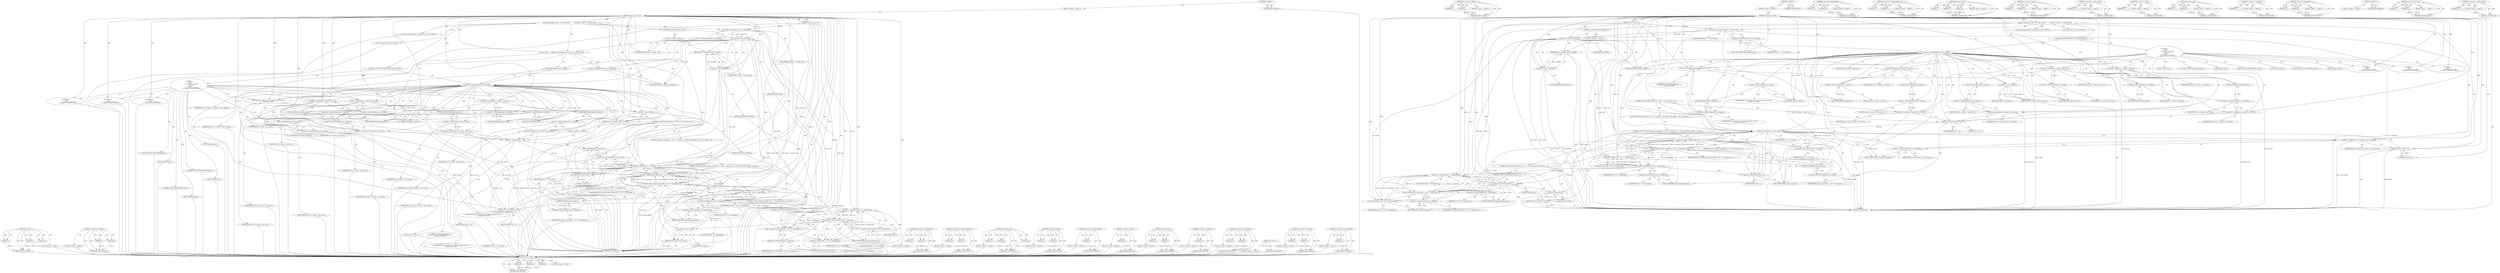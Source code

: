 digraph "&lt;operator&gt;.postDecrement" {
vulnerable_175 [label=<(METHOD,dev_warn)>];
vulnerable_176 [label=<(PARAM,p1)>];
vulnerable_177 [label=<(PARAM,p2)>];
vulnerable_178 [label=<(PARAM,p3)>];
vulnerable_179 [label=<(BLOCK,&lt;empty&gt;,&lt;empty&gt;)>];
vulnerable_180 [label=<(METHOD_RETURN,ANY)>];
vulnerable_201 [label=<(METHOD,&lt;operator&gt;.addition)>];
vulnerable_202 [label=<(PARAM,p1)>];
vulnerable_203 [label=<(PARAM,p2)>];
vulnerable_204 [label=<(BLOCK,&lt;empty&gt;,&lt;empty&gt;)>];
vulnerable_205 [label=<(METHOD_RETURN,ANY)>];
vulnerable_6 [label=<(METHOD,&lt;global&gt;)<SUB>1</SUB>>];
vulnerable_7 [label=<(BLOCK,&lt;empty&gt;,&lt;empty&gt;)<SUB>1</SUB>>];
vulnerable_8 [label=<(METHOD,ipmi_si_port_setup)<SUB>1</SUB>>];
vulnerable_9 [label=<(PARAM,struct si_sm_io *io)<SUB>1</SUB>>];
vulnerable_10 [label=<(BLOCK,{
	unsigned int addr = io-&gt;addr_data;
	int     ...,{
	unsigned int addr = io-&gt;addr_data;
	int     ...)<SUB>2</SUB>>];
vulnerable_11 [label="<(LOCAL,unsigned int addr: unsigned int)<SUB>3</SUB>>"];
vulnerable_12 [label=<(&lt;operator&gt;.assignment,addr = io-&gt;addr_data)<SUB>3</SUB>>];
vulnerable_13 [label=<(IDENTIFIER,addr,addr = io-&gt;addr_data)<SUB>3</SUB>>];
vulnerable_14 [label=<(&lt;operator&gt;.indirectFieldAccess,io-&gt;addr_data)<SUB>3</SUB>>];
vulnerable_15 [label=<(IDENTIFIER,io,addr = io-&gt;addr_data)<SUB>3</SUB>>];
vulnerable_16 [label=<(FIELD_IDENTIFIER,addr_data,addr_data)<SUB>3</SUB>>];
vulnerable_17 [label="<(LOCAL,int idx: int)<SUB>4</SUB>>"];
vulnerable_18 [label=<(CONTROL_STRUCTURE,IF,if (!addr))<SUB>6</SUB>>];
vulnerable_19 [label=<(&lt;operator&gt;.logicalNot,!addr)<SUB>6</SUB>>];
vulnerable_20 [label=<(IDENTIFIER,addr,!addr)<SUB>6</SUB>>];
vulnerable_21 [label=<(BLOCK,&lt;empty&gt;,&lt;empty&gt;)<SUB>7</SUB>>];
vulnerable_22 [label=<(RETURN,return -ENODEV;,return -ENODEV;)<SUB>7</SUB>>];
vulnerable_23 [label=<(&lt;operator&gt;.minus,-ENODEV)<SUB>7</SUB>>];
vulnerable_24 [label=<(IDENTIFIER,ENODEV,-ENODEV)<SUB>7</SUB>>];
vulnerable_25 [label=<(&lt;operator&gt;.assignment,io-&gt;io_cleanup = port_cleanup)<SUB>9</SUB>>];
vulnerable_26 [label=<(&lt;operator&gt;.indirectFieldAccess,io-&gt;io_cleanup)<SUB>9</SUB>>];
vulnerable_27 [label=<(IDENTIFIER,io,io-&gt;io_cleanup = port_cleanup)<SUB>9</SUB>>];
vulnerable_28 [label=<(FIELD_IDENTIFIER,io_cleanup,io_cleanup)<SUB>9</SUB>>];
vulnerable_29 [label=<(IDENTIFIER,port_cleanup,io-&gt;io_cleanup = port_cleanup)<SUB>9</SUB>>];
vulnerable_30 [label=<(CONTROL_STRUCTURE,SWITCH,switch(io-&gt;regsize))<SUB>14</SUB>>];
vulnerable_31 [label=<(&lt;operator&gt;.indirectFieldAccess,io-&gt;regsize)<SUB>14</SUB>>];
vulnerable_32 [label=<(IDENTIFIER,io,switch(io-&gt;regsize))<SUB>14</SUB>>];
vulnerable_33 [label=<(FIELD_IDENTIFIER,regsize,regsize)<SUB>14</SUB>>];
vulnerable_34 [label="<(BLOCK,{
	case 1:
		io-&gt;inputb = port_inb;
		io-&gt;outpu...,{
	case 1:
		io-&gt;inputb = port_inb;
		io-&gt;outpu...)<SUB>14</SUB>>"];
vulnerable_35 [label=<(JUMP_TARGET,case)<SUB>15</SUB>>];
vulnerable_36 [label="<(LITERAL,1,{
	case 1:
		io-&gt;inputb = port_inb;
		io-&gt;outpu...)<SUB>15</SUB>>"];
vulnerable_37 [label=<(&lt;operator&gt;.assignment,io-&gt;inputb = port_inb)<SUB>16</SUB>>];
vulnerable_38 [label=<(&lt;operator&gt;.indirectFieldAccess,io-&gt;inputb)<SUB>16</SUB>>];
vulnerable_39 [label=<(IDENTIFIER,io,io-&gt;inputb = port_inb)<SUB>16</SUB>>];
vulnerable_40 [label=<(FIELD_IDENTIFIER,inputb,inputb)<SUB>16</SUB>>];
vulnerable_41 [label=<(IDENTIFIER,port_inb,io-&gt;inputb = port_inb)<SUB>16</SUB>>];
vulnerable_42 [label=<(&lt;operator&gt;.assignment,io-&gt;outputb = port_outb)<SUB>17</SUB>>];
vulnerable_43 [label=<(&lt;operator&gt;.indirectFieldAccess,io-&gt;outputb)<SUB>17</SUB>>];
vulnerable_44 [label=<(IDENTIFIER,io,io-&gt;outputb = port_outb)<SUB>17</SUB>>];
vulnerable_45 [label=<(FIELD_IDENTIFIER,outputb,outputb)<SUB>17</SUB>>];
vulnerable_46 [label=<(IDENTIFIER,port_outb,io-&gt;outputb = port_outb)<SUB>17</SUB>>];
vulnerable_47 [label=<(CONTROL_STRUCTURE,BREAK,break;)<SUB>18</SUB>>];
vulnerable_48 [label=<(JUMP_TARGET,case)<SUB>19</SUB>>];
vulnerable_49 [label="<(LITERAL,2,{
	case 1:
		io-&gt;inputb = port_inb;
		io-&gt;outpu...)<SUB>19</SUB>>"];
vulnerable_50 [label=<(&lt;operator&gt;.assignment,io-&gt;inputb = port_inw)<SUB>20</SUB>>];
vulnerable_51 [label=<(&lt;operator&gt;.indirectFieldAccess,io-&gt;inputb)<SUB>20</SUB>>];
vulnerable_52 [label=<(IDENTIFIER,io,io-&gt;inputb = port_inw)<SUB>20</SUB>>];
vulnerable_53 [label=<(FIELD_IDENTIFIER,inputb,inputb)<SUB>20</SUB>>];
vulnerable_54 [label=<(IDENTIFIER,port_inw,io-&gt;inputb = port_inw)<SUB>20</SUB>>];
vulnerable_55 [label=<(&lt;operator&gt;.assignment,io-&gt;outputb = port_outw)<SUB>21</SUB>>];
vulnerable_56 [label=<(&lt;operator&gt;.indirectFieldAccess,io-&gt;outputb)<SUB>21</SUB>>];
vulnerable_57 [label=<(IDENTIFIER,io,io-&gt;outputb = port_outw)<SUB>21</SUB>>];
vulnerable_58 [label=<(FIELD_IDENTIFIER,outputb,outputb)<SUB>21</SUB>>];
vulnerable_59 [label=<(IDENTIFIER,port_outw,io-&gt;outputb = port_outw)<SUB>21</SUB>>];
vulnerable_60 [label=<(CONTROL_STRUCTURE,BREAK,break;)<SUB>22</SUB>>];
vulnerable_61 [label=<(JUMP_TARGET,case)<SUB>23</SUB>>];
vulnerable_62 [label="<(LITERAL,4,{
	case 1:
		io-&gt;inputb = port_inb;
		io-&gt;outpu...)<SUB>23</SUB>>"];
vulnerable_63 [label=<(&lt;operator&gt;.assignment,io-&gt;inputb = port_inl)<SUB>24</SUB>>];
vulnerable_64 [label=<(&lt;operator&gt;.indirectFieldAccess,io-&gt;inputb)<SUB>24</SUB>>];
vulnerable_65 [label=<(IDENTIFIER,io,io-&gt;inputb = port_inl)<SUB>24</SUB>>];
vulnerable_66 [label=<(FIELD_IDENTIFIER,inputb,inputb)<SUB>24</SUB>>];
vulnerable_67 [label=<(IDENTIFIER,port_inl,io-&gt;inputb = port_inl)<SUB>24</SUB>>];
vulnerable_68 [label=<(&lt;operator&gt;.assignment,io-&gt;outputb = port_outl)<SUB>25</SUB>>];
vulnerable_69 [label=<(&lt;operator&gt;.indirectFieldAccess,io-&gt;outputb)<SUB>25</SUB>>];
vulnerable_70 [label=<(IDENTIFIER,io,io-&gt;outputb = port_outl)<SUB>25</SUB>>];
vulnerable_71 [label=<(FIELD_IDENTIFIER,outputb,outputb)<SUB>25</SUB>>];
vulnerable_72 [label=<(IDENTIFIER,port_outl,io-&gt;outputb = port_outl)<SUB>25</SUB>>];
vulnerable_73 [label=<(CONTROL_STRUCTURE,BREAK,break;)<SUB>26</SUB>>];
vulnerable_74 [label=<(JUMP_TARGET,default)<SUB>27</SUB>>];
vulnerable_75 [label="<(dev_warn,dev_warn(io-&gt;dev, &quot;Invalid register size: %d\n&quot;...)<SUB>28</SUB>>"];
vulnerable_76 [label=<(&lt;operator&gt;.indirectFieldAccess,io-&gt;dev)<SUB>28</SUB>>];
vulnerable_77 [label="<(IDENTIFIER,io,dev_warn(io-&gt;dev, &quot;Invalid register size: %d\n&quot;...)<SUB>28</SUB>>"];
vulnerable_78 [label=<(FIELD_IDENTIFIER,dev,dev)<SUB>28</SUB>>];
vulnerable_79 [label="<(LITERAL,&quot;Invalid register size: %d\n&quot;,dev_warn(io-&gt;dev, &quot;Invalid register size: %d\n&quot;...)<SUB>28</SUB>>"];
vulnerable_80 [label=<(&lt;operator&gt;.indirectFieldAccess,io-&gt;regsize)<SUB>29</SUB>>];
vulnerable_81 [label="<(IDENTIFIER,io,dev_warn(io-&gt;dev, &quot;Invalid register size: %d\n&quot;...)<SUB>29</SUB>>"];
vulnerable_82 [label=<(FIELD_IDENTIFIER,regsize,regsize)<SUB>29</SUB>>];
vulnerable_83 [label=<(RETURN,return -EINVAL;,return -EINVAL;)<SUB>30</SUB>>];
vulnerable_84 [label=<(&lt;operator&gt;.minus,-EINVAL)<SUB>30</SUB>>];
vulnerable_85 [label=<(IDENTIFIER,EINVAL,-EINVAL)<SUB>30</SUB>>];
vulnerable_86 [label=<(CONTROL_STRUCTURE,FOR,for (idx = 0;idx &lt; io-&gt;io_size;idx++))<SUB>39</SUB>>];
vulnerable_87 [label=<(BLOCK,&lt;empty&gt;,&lt;empty&gt;)<SUB>39</SUB>>];
vulnerable_88 [label=<(&lt;operator&gt;.assignment,idx = 0)<SUB>39</SUB>>];
vulnerable_89 [label=<(IDENTIFIER,idx,idx = 0)<SUB>39</SUB>>];
vulnerable_90 [label=<(LITERAL,0,idx = 0)<SUB>39</SUB>>];
vulnerable_91 [label=<(&lt;operator&gt;.lessThan,idx &lt; io-&gt;io_size)<SUB>39</SUB>>];
vulnerable_92 [label=<(IDENTIFIER,idx,idx &lt; io-&gt;io_size)<SUB>39</SUB>>];
vulnerable_93 [label=<(&lt;operator&gt;.indirectFieldAccess,io-&gt;io_size)<SUB>39</SUB>>];
vulnerable_94 [label=<(IDENTIFIER,io,idx &lt; io-&gt;io_size)<SUB>39</SUB>>];
vulnerable_95 [label=<(FIELD_IDENTIFIER,io_size,io_size)<SUB>39</SUB>>];
vulnerable_96 [label=<(&lt;operator&gt;.postIncrement,idx++)<SUB>39</SUB>>];
vulnerable_97 [label=<(IDENTIFIER,idx,idx++)<SUB>39</SUB>>];
vulnerable_98 [label=<(BLOCK,{
		if (request_region(addr + idx * io-&gt;regspac...,{
		if (request_region(addr + idx * io-&gt;regspac...)<SUB>39</SUB>>];
vulnerable_99 [label=<(CONTROL_STRUCTURE,IF,if (request_region(addr + idx * io-&gt;regspacing,
				   io-&gt;regsize, DEVICE_NAME) == NULL))<SUB>40</SUB>>];
vulnerable_100 [label=<(&lt;operator&gt;.equals,request_region(addr + idx * io-&gt;regspacing,
			...)<SUB>40</SUB>>];
vulnerable_101 [label=<(request_region,request_region(addr + idx * io-&gt;regspacing,
			...)<SUB>40</SUB>>];
vulnerable_102 [label=<(&lt;operator&gt;.addition,addr + idx * io-&gt;regspacing)<SUB>40</SUB>>];
vulnerable_103 [label=<(IDENTIFIER,addr,addr + idx * io-&gt;regspacing)<SUB>40</SUB>>];
vulnerable_104 [label=<(&lt;operator&gt;.multiplication,idx * io-&gt;regspacing)<SUB>40</SUB>>];
vulnerable_105 [label=<(IDENTIFIER,idx,idx * io-&gt;regspacing)<SUB>40</SUB>>];
vulnerable_106 [label=<(&lt;operator&gt;.indirectFieldAccess,io-&gt;regspacing)<SUB>40</SUB>>];
vulnerable_107 [label=<(IDENTIFIER,io,idx * io-&gt;regspacing)<SUB>40</SUB>>];
vulnerable_108 [label=<(FIELD_IDENTIFIER,regspacing,regspacing)<SUB>40</SUB>>];
vulnerable_109 [label=<(&lt;operator&gt;.indirectFieldAccess,io-&gt;regsize)<SUB>41</SUB>>];
vulnerable_110 [label=<(IDENTIFIER,io,request_region(addr + idx * io-&gt;regspacing,
			...)<SUB>41</SUB>>];
vulnerable_111 [label=<(FIELD_IDENTIFIER,regsize,regsize)<SUB>41</SUB>>];
vulnerable_112 [label=<(IDENTIFIER,DEVICE_NAME,request_region(addr + idx * io-&gt;regspacing,
			...)<SUB>41</SUB>>];
vulnerable_113 [label=<(IDENTIFIER,NULL,request_region(addr + idx * io-&gt;regspacing,
			...)<SUB>41</SUB>>];
vulnerable_114 [label=<(BLOCK,{
			/* Undo allocations */
			while (idx--)
		...,{
			/* Undo allocations */
			while (idx--)
		...)<SUB>41</SUB>>];
vulnerable_115 [label=<(CONTROL_STRUCTURE,WHILE,while (idx--))<SUB>43</SUB>>];
vulnerable_116 [label=<(&lt;operator&gt;.postDecrement,idx--)<SUB>43</SUB>>];
vulnerable_117 [label=<(IDENTIFIER,idx,idx--)<SUB>43</SUB>>];
vulnerable_118 [label=<(release_region,release_region(addr + idx * io-&gt;regspacing,
			...)<SUB>44</SUB>>];
vulnerable_119 [label=<(&lt;operator&gt;.addition,addr + idx * io-&gt;regspacing)<SUB>44</SUB>>];
vulnerable_120 [label=<(IDENTIFIER,addr,addr + idx * io-&gt;regspacing)<SUB>44</SUB>>];
vulnerable_121 [label=<(&lt;operator&gt;.multiplication,idx * io-&gt;regspacing)<SUB>44</SUB>>];
vulnerable_122 [label=<(IDENTIFIER,idx,idx * io-&gt;regspacing)<SUB>44</SUB>>];
vulnerable_123 [label=<(&lt;operator&gt;.indirectFieldAccess,io-&gt;regspacing)<SUB>44</SUB>>];
vulnerable_124 [label=<(IDENTIFIER,io,idx * io-&gt;regspacing)<SUB>44</SUB>>];
vulnerable_125 [label=<(FIELD_IDENTIFIER,regspacing,regspacing)<SUB>44</SUB>>];
vulnerable_126 [label=<(&lt;operator&gt;.indirectFieldAccess,io-&gt;regsize)<SUB>45</SUB>>];
vulnerable_127 [label=<(IDENTIFIER,io,release_region(addr + idx * io-&gt;regspacing,
			...)<SUB>45</SUB>>];
vulnerable_128 [label=<(FIELD_IDENTIFIER,regsize,regsize)<SUB>45</SUB>>];
vulnerable_129 [label=<(RETURN,return -EIO;,return -EIO;)<SUB>46</SUB>>];
vulnerable_130 [label=<(&lt;operator&gt;.minus,-EIO)<SUB>46</SUB>>];
vulnerable_131 [label=<(IDENTIFIER,EIO,-EIO)<SUB>46</SUB>>];
vulnerable_132 [label=<(RETURN,return 0;,return 0;)<SUB>49</SUB>>];
vulnerable_133 [label=<(LITERAL,0,return 0;)<SUB>49</SUB>>];
vulnerable_134 [label=<(METHOD_RETURN,int)<SUB>1</SUB>>];
vulnerable_136 [label=<(METHOD_RETURN,ANY)<SUB>1</SUB>>];
vulnerable_206 [label=<(METHOD,&lt;operator&gt;.multiplication)>];
vulnerable_207 [label=<(PARAM,p1)>];
vulnerable_208 [label=<(PARAM,p2)>];
vulnerable_209 [label=<(BLOCK,&lt;empty&gt;,&lt;empty&gt;)>];
vulnerable_210 [label=<(METHOD_RETURN,ANY)>];
vulnerable_162 [label=<(METHOD,&lt;operator&gt;.indirectFieldAccess)>];
vulnerable_163 [label=<(PARAM,p1)>];
vulnerable_164 [label=<(PARAM,p2)>];
vulnerable_165 [label=<(BLOCK,&lt;empty&gt;,&lt;empty&gt;)>];
vulnerable_166 [label=<(METHOD_RETURN,ANY)>];
vulnerable_195 [label=<(METHOD,request_region)>];
vulnerable_196 [label=<(PARAM,p1)>];
vulnerable_197 [label=<(PARAM,p2)>];
vulnerable_198 [label=<(PARAM,p3)>];
vulnerable_199 [label=<(BLOCK,&lt;empty&gt;,&lt;empty&gt;)>];
vulnerable_200 [label=<(METHOD_RETURN,ANY)>];
vulnerable_190 [label=<(METHOD,&lt;operator&gt;.equals)>];
vulnerable_191 [label=<(PARAM,p1)>];
vulnerable_192 [label=<(PARAM,p2)>];
vulnerable_193 [label=<(BLOCK,&lt;empty&gt;,&lt;empty&gt;)>];
vulnerable_194 [label=<(METHOD_RETURN,ANY)>];
vulnerable_186 [label=<(METHOD,&lt;operator&gt;.postIncrement)>];
vulnerable_187 [label=<(PARAM,p1)>];
vulnerable_188 [label=<(BLOCK,&lt;empty&gt;,&lt;empty&gt;)>];
vulnerable_189 [label=<(METHOD_RETURN,ANY)>];
vulnerable_171 [label=<(METHOD,&lt;operator&gt;.minus)>];
vulnerable_172 [label=<(PARAM,p1)>];
vulnerable_173 [label=<(BLOCK,&lt;empty&gt;,&lt;empty&gt;)>];
vulnerable_174 [label=<(METHOD_RETURN,ANY)>];
vulnerable_215 [label=<(METHOD,release_region)>];
vulnerable_216 [label=<(PARAM,p1)>];
vulnerable_217 [label=<(PARAM,p2)>];
vulnerable_218 [label=<(BLOCK,&lt;empty&gt;,&lt;empty&gt;)>];
vulnerable_219 [label=<(METHOD_RETURN,ANY)>];
vulnerable_167 [label=<(METHOD,&lt;operator&gt;.logicalNot)>];
vulnerable_168 [label=<(PARAM,p1)>];
vulnerable_169 [label=<(BLOCK,&lt;empty&gt;,&lt;empty&gt;)>];
vulnerable_170 [label=<(METHOD_RETURN,ANY)>];
vulnerable_157 [label=<(METHOD,&lt;operator&gt;.assignment)>];
vulnerable_158 [label=<(PARAM,p1)>];
vulnerable_159 [label=<(PARAM,p2)>];
vulnerable_160 [label=<(BLOCK,&lt;empty&gt;,&lt;empty&gt;)>];
vulnerable_161 [label=<(METHOD_RETURN,ANY)>];
vulnerable_151 [label=<(METHOD,&lt;global&gt;)<SUB>1</SUB>>];
vulnerable_152 [label=<(BLOCK,&lt;empty&gt;,&lt;empty&gt;)>];
vulnerable_153 [label=<(METHOD_RETURN,ANY)>];
vulnerable_181 [label=<(METHOD,&lt;operator&gt;.lessThan)>];
vulnerable_182 [label=<(PARAM,p1)>];
vulnerable_183 [label=<(PARAM,p2)>];
vulnerable_184 [label=<(BLOCK,&lt;empty&gt;,&lt;empty&gt;)>];
vulnerable_185 [label=<(METHOD_RETURN,ANY)>];
vulnerable_211 [label=<(METHOD,&lt;operator&gt;.postDecrement)>];
vulnerable_212 [label=<(PARAM,p1)>];
vulnerable_213 [label=<(BLOCK,&lt;empty&gt;,&lt;empty&gt;)>];
vulnerable_214 [label=<(METHOD_RETURN,ANY)>];
fixed_175 [label=<(METHOD,dev_warn)>];
fixed_176 [label=<(PARAM,p1)>];
fixed_177 [label=<(PARAM,p2)>];
fixed_178 [label=<(PARAM,p3)>];
fixed_179 [label=<(BLOCK,&lt;empty&gt;,&lt;empty&gt;)>];
fixed_180 [label=<(METHOD_RETURN,ANY)>];
fixed_201 [label=<(METHOD,&lt;operator&gt;.addition)>];
fixed_202 [label=<(PARAM,p1)>];
fixed_203 [label=<(PARAM,p2)>];
fixed_204 [label=<(BLOCK,&lt;empty&gt;,&lt;empty&gt;)>];
fixed_205 [label=<(METHOD_RETURN,ANY)>];
fixed_6 [label=<(METHOD,&lt;global&gt;)<SUB>1</SUB>>];
fixed_7 [label=<(BLOCK,&lt;empty&gt;,&lt;empty&gt;)<SUB>1</SUB>>];
fixed_8 [label=<(METHOD,ipmi_si_port_setup)<SUB>1</SUB>>];
fixed_9 [label=<(PARAM,struct si_sm_io *io)<SUB>1</SUB>>];
fixed_10 [label=<(BLOCK,{
	unsigned int addr = io-&gt;addr_data;
	int     ...,{
	unsigned int addr = io-&gt;addr_data;
	int     ...)<SUB>2</SUB>>];
fixed_11 [label="<(LOCAL,unsigned int addr: unsigned int)<SUB>3</SUB>>"];
fixed_12 [label=<(&lt;operator&gt;.assignment,addr = io-&gt;addr_data)<SUB>3</SUB>>];
fixed_13 [label=<(IDENTIFIER,addr,addr = io-&gt;addr_data)<SUB>3</SUB>>];
fixed_14 [label=<(&lt;operator&gt;.indirectFieldAccess,io-&gt;addr_data)<SUB>3</SUB>>];
fixed_15 [label=<(IDENTIFIER,io,addr = io-&gt;addr_data)<SUB>3</SUB>>];
fixed_16 [label=<(FIELD_IDENTIFIER,addr_data,addr_data)<SUB>3</SUB>>];
fixed_17 [label="<(LOCAL,int idx: int)<SUB>4</SUB>>"];
fixed_18 [label=<(CONTROL_STRUCTURE,IF,if (!addr))<SUB>6</SUB>>];
fixed_19 [label=<(&lt;operator&gt;.logicalNot,!addr)<SUB>6</SUB>>];
fixed_20 [label=<(IDENTIFIER,addr,!addr)<SUB>6</SUB>>];
fixed_21 [label=<(BLOCK,&lt;empty&gt;,&lt;empty&gt;)<SUB>7</SUB>>];
fixed_22 [label=<(RETURN,return -ENODEV;,return -ENODEV;)<SUB>7</SUB>>];
fixed_23 [label=<(&lt;operator&gt;.minus,-ENODEV)<SUB>7</SUB>>];
fixed_24 [label=<(IDENTIFIER,ENODEV,-ENODEV)<SUB>7</SUB>>];
fixed_25 [label=<(CONTROL_STRUCTURE,SWITCH,switch(io-&gt;regsize))<SUB>13</SUB>>];
fixed_26 [label=<(&lt;operator&gt;.indirectFieldAccess,io-&gt;regsize)<SUB>13</SUB>>];
fixed_27 [label=<(IDENTIFIER,io,switch(io-&gt;regsize))<SUB>13</SUB>>];
fixed_28 [label=<(FIELD_IDENTIFIER,regsize,regsize)<SUB>13</SUB>>];
fixed_29 [label="<(BLOCK,{
	case 1:
		io-&gt;inputb = port_inb;
		io-&gt;outpu...,{
	case 1:
		io-&gt;inputb = port_inb;
		io-&gt;outpu...)<SUB>13</SUB>>"];
fixed_30 [label=<(JUMP_TARGET,case)<SUB>14</SUB>>];
fixed_31 [label="<(LITERAL,1,{
	case 1:
		io-&gt;inputb = port_inb;
		io-&gt;outpu...)<SUB>14</SUB>>"];
fixed_32 [label=<(&lt;operator&gt;.assignment,io-&gt;inputb = port_inb)<SUB>15</SUB>>];
fixed_33 [label=<(&lt;operator&gt;.indirectFieldAccess,io-&gt;inputb)<SUB>15</SUB>>];
fixed_34 [label=<(IDENTIFIER,io,io-&gt;inputb = port_inb)<SUB>15</SUB>>];
fixed_35 [label=<(FIELD_IDENTIFIER,inputb,inputb)<SUB>15</SUB>>];
fixed_36 [label=<(IDENTIFIER,port_inb,io-&gt;inputb = port_inb)<SUB>15</SUB>>];
fixed_37 [label=<(&lt;operator&gt;.assignment,io-&gt;outputb = port_outb)<SUB>16</SUB>>];
fixed_38 [label=<(&lt;operator&gt;.indirectFieldAccess,io-&gt;outputb)<SUB>16</SUB>>];
fixed_39 [label=<(IDENTIFIER,io,io-&gt;outputb = port_outb)<SUB>16</SUB>>];
fixed_40 [label=<(FIELD_IDENTIFIER,outputb,outputb)<SUB>16</SUB>>];
fixed_41 [label=<(IDENTIFIER,port_outb,io-&gt;outputb = port_outb)<SUB>16</SUB>>];
fixed_42 [label=<(CONTROL_STRUCTURE,BREAK,break;)<SUB>17</SUB>>];
fixed_43 [label=<(JUMP_TARGET,case)<SUB>18</SUB>>];
fixed_44 [label="<(LITERAL,2,{
	case 1:
		io-&gt;inputb = port_inb;
		io-&gt;outpu...)<SUB>18</SUB>>"];
fixed_45 [label=<(&lt;operator&gt;.assignment,io-&gt;inputb = port_inw)<SUB>19</SUB>>];
fixed_46 [label=<(&lt;operator&gt;.indirectFieldAccess,io-&gt;inputb)<SUB>19</SUB>>];
fixed_47 [label=<(IDENTIFIER,io,io-&gt;inputb = port_inw)<SUB>19</SUB>>];
fixed_48 [label=<(FIELD_IDENTIFIER,inputb,inputb)<SUB>19</SUB>>];
fixed_49 [label=<(IDENTIFIER,port_inw,io-&gt;inputb = port_inw)<SUB>19</SUB>>];
fixed_50 [label=<(&lt;operator&gt;.assignment,io-&gt;outputb = port_outw)<SUB>20</SUB>>];
fixed_51 [label=<(&lt;operator&gt;.indirectFieldAccess,io-&gt;outputb)<SUB>20</SUB>>];
fixed_52 [label=<(IDENTIFIER,io,io-&gt;outputb = port_outw)<SUB>20</SUB>>];
fixed_53 [label=<(FIELD_IDENTIFIER,outputb,outputb)<SUB>20</SUB>>];
fixed_54 [label=<(IDENTIFIER,port_outw,io-&gt;outputb = port_outw)<SUB>20</SUB>>];
fixed_55 [label=<(CONTROL_STRUCTURE,BREAK,break;)<SUB>21</SUB>>];
fixed_56 [label=<(JUMP_TARGET,case)<SUB>22</SUB>>];
fixed_57 [label="<(LITERAL,4,{
	case 1:
		io-&gt;inputb = port_inb;
		io-&gt;outpu...)<SUB>22</SUB>>"];
fixed_58 [label=<(&lt;operator&gt;.assignment,io-&gt;inputb = port_inl)<SUB>23</SUB>>];
fixed_59 [label=<(&lt;operator&gt;.indirectFieldAccess,io-&gt;inputb)<SUB>23</SUB>>];
fixed_60 [label=<(IDENTIFIER,io,io-&gt;inputb = port_inl)<SUB>23</SUB>>];
fixed_61 [label=<(FIELD_IDENTIFIER,inputb,inputb)<SUB>23</SUB>>];
fixed_62 [label=<(IDENTIFIER,port_inl,io-&gt;inputb = port_inl)<SUB>23</SUB>>];
fixed_63 [label=<(&lt;operator&gt;.assignment,io-&gt;outputb = port_outl)<SUB>24</SUB>>];
fixed_64 [label=<(&lt;operator&gt;.indirectFieldAccess,io-&gt;outputb)<SUB>24</SUB>>];
fixed_65 [label=<(IDENTIFIER,io,io-&gt;outputb = port_outl)<SUB>24</SUB>>];
fixed_66 [label=<(FIELD_IDENTIFIER,outputb,outputb)<SUB>24</SUB>>];
fixed_67 [label=<(IDENTIFIER,port_outl,io-&gt;outputb = port_outl)<SUB>24</SUB>>];
fixed_68 [label=<(CONTROL_STRUCTURE,BREAK,break;)<SUB>25</SUB>>];
fixed_69 [label=<(JUMP_TARGET,default)<SUB>26</SUB>>];
fixed_70 [label="<(dev_warn,dev_warn(io-&gt;dev, &quot;Invalid register size: %d\n&quot;...)<SUB>27</SUB>>"];
fixed_71 [label=<(&lt;operator&gt;.indirectFieldAccess,io-&gt;dev)<SUB>27</SUB>>];
fixed_72 [label="<(IDENTIFIER,io,dev_warn(io-&gt;dev, &quot;Invalid register size: %d\n&quot;...)<SUB>27</SUB>>"];
fixed_73 [label=<(FIELD_IDENTIFIER,dev,dev)<SUB>27</SUB>>];
fixed_74 [label="<(LITERAL,&quot;Invalid register size: %d\n&quot;,dev_warn(io-&gt;dev, &quot;Invalid register size: %d\n&quot;...)<SUB>27</SUB>>"];
fixed_75 [label=<(&lt;operator&gt;.indirectFieldAccess,io-&gt;regsize)<SUB>28</SUB>>];
fixed_76 [label="<(IDENTIFIER,io,dev_warn(io-&gt;dev, &quot;Invalid register size: %d\n&quot;...)<SUB>28</SUB>>"];
fixed_77 [label=<(FIELD_IDENTIFIER,regsize,regsize)<SUB>28</SUB>>];
fixed_78 [label=<(RETURN,return -EINVAL;,return -EINVAL;)<SUB>29</SUB>>];
fixed_79 [label=<(&lt;operator&gt;.minus,-EINVAL)<SUB>29</SUB>>];
fixed_80 [label=<(IDENTIFIER,EINVAL,-EINVAL)<SUB>29</SUB>>];
fixed_81 [label=<(CONTROL_STRUCTURE,FOR,for (idx = 0;idx &lt; io-&gt;io_size;idx++))<SUB>38</SUB>>];
fixed_82 [label=<(BLOCK,&lt;empty&gt;,&lt;empty&gt;)<SUB>38</SUB>>];
fixed_83 [label=<(&lt;operator&gt;.assignment,idx = 0)<SUB>38</SUB>>];
fixed_84 [label=<(IDENTIFIER,idx,idx = 0)<SUB>38</SUB>>];
fixed_85 [label=<(LITERAL,0,idx = 0)<SUB>38</SUB>>];
fixed_86 [label=<(&lt;operator&gt;.lessThan,idx &lt; io-&gt;io_size)<SUB>38</SUB>>];
fixed_87 [label=<(IDENTIFIER,idx,idx &lt; io-&gt;io_size)<SUB>38</SUB>>];
fixed_88 [label=<(&lt;operator&gt;.indirectFieldAccess,io-&gt;io_size)<SUB>38</SUB>>];
fixed_89 [label=<(IDENTIFIER,io,idx &lt; io-&gt;io_size)<SUB>38</SUB>>];
fixed_90 [label=<(FIELD_IDENTIFIER,io_size,io_size)<SUB>38</SUB>>];
fixed_91 [label=<(&lt;operator&gt;.postIncrement,idx++)<SUB>38</SUB>>];
fixed_92 [label=<(IDENTIFIER,idx,idx++)<SUB>38</SUB>>];
fixed_93 [label=<(BLOCK,{
		if (request_region(addr + idx * io-&gt;regspac...,{
		if (request_region(addr + idx * io-&gt;regspac...)<SUB>38</SUB>>];
fixed_94 [label=<(CONTROL_STRUCTURE,IF,if (request_region(addr + idx * io-&gt;regspacing,
				   io-&gt;regsize, DEVICE_NAME) == NULL))<SUB>39</SUB>>];
fixed_95 [label=<(&lt;operator&gt;.equals,request_region(addr + idx * io-&gt;regspacing,
			...)<SUB>39</SUB>>];
fixed_96 [label=<(request_region,request_region(addr + idx * io-&gt;regspacing,
			...)<SUB>39</SUB>>];
fixed_97 [label=<(&lt;operator&gt;.addition,addr + idx * io-&gt;regspacing)<SUB>39</SUB>>];
fixed_98 [label=<(IDENTIFIER,addr,addr + idx * io-&gt;regspacing)<SUB>39</SUB>>];
fixed_99 [label=<(&lt;operator&gt;.multiplication,idx * io-&gt;regspacing)<SUB>39</SUB>>];
fixed_100 [label=<(IDENTIFIER,idx,idx * io-&gt;regspacing)<SUB>39</SUB>>];
fixed_101 [label=<(&lt;operator&gt;.indirectFieldAccess,io-&gt;regspacing)<SUB>39</SUB>>];
fixed_102 [label=<(IDENTIFIER,io,idx * io-&gt;regspacing)<SUB>39</SUB>>];
fixed_103 [label=<(FIELD_IDENTIFIER,regspacing,regspacing)<SUB>39</SUB>>];
fixed_104 [label=<(&lt;operator&gt;.indirectFieldAccess,io-&gt;regsize)<SUB>40</SUB>>];
fixed_105 [label=<(IDENTIFIER,io,request_region(addr + idx * io-&gt;regspacing,
			...)<SUB>40</SUB>>];
fixed_106 [label=<(FIELD_IDENTIFIER,regsize,regsize)<SUB>40</SUB>>];
fixed_107 [label=<(IDENTIFIER,DEVICE_NAME,request_region(addr + idx * io-&gt;regspacing,
			...)<SUB>40</SUB>>];
fixed_108 [label=<(IDENTIFIER,NULL,request_region(addr + idx * io-&gt;regspacing,
			...)<SUB>40</SUB>>];
fixed_109 [label=<(BLOCK,{
			/* Undo allocations */
			while (idx--)
		...,{
			/* Undo allocations */
			while (idx--)
		...)<SUB>40</SUB>>];
fixed_110 [label=<(CONTROL_STRUCTURE,WHILE,while (idx--))<SUB>42</SUB>>];
fixed_111 [label=<(&lt;operator&gt;.postDecrement,idx--)<SUB>42</SUB>>];
fixed_112 [label=<(IDENTIFIER,idx,idx--)<SUB>42</SUB>>];
fixed_113 [label=<(release_region,release_region(addr + idx * io-&gt;regspacing,
			...)<SUB>43</SUB>>];
fixed_114 [label=<(&lt;operator&gt;.addition,addr + idx * io-&gt;regspacing)<SUB>43</SUB>>];
fixed_115 [label=<(IDENTIFIER,addr,addr + idx * io-&gt;regspacing)<SUB>43</SUB>>];
fixed_116 [label=<(&lt;operator&gt;.multiplication,idx * io-&gt;regspacing)<SUB>43</SUB>>];
fixed_117 [label=<(IDENTIFIER,idx,idx * io-&gt;regspacing)<SUB>43</SUB>>];
fixed_118 [label=<(&lt;operator&gt;.indirectFieldAccess,io-&gt;regspacing)<SUB>43</SUB>>];
fixed_119 [label=<(IDENTIFIER,io,idx * io-&gt;regspacing)<SUB>43</SUB>>];
fixed_120 [label=<(FIELD_IDENTIFIER,regspacing,regspacing)<SUB>43</SUB>>];
fixed_121 [label=<(&lt;operator&gt;.indirectFieldAccess,io-&gt;regsize)<SUB>44</SUB>>];
fixed_122 [label=<(IDENTIFIER,io,release_region(addr + idx * io-&gt;regspacing,
			...)<SUB>44</SUB>>];
fixed_123 [label=<(FIELD_IDENTIFIER,regsize,regsize)<SUB>44</SUB>>];
fixed_124 [label=<(RETURN,return -EIO;,return -EIO;)<SUB>45</SUB>>];
fixed_125 [label=<(&lt;operator&gt;.minus,-EIO)<SUB>45</SUB>>];
fixed_126 [label=<(IDENTIFIER,EIO,-EIO)<SUB>45</SUB>>];
fixed_127 [label=<(&lt;operator&gt;.assignment,io-&gt;io_cleanup = port_cleanup)<SUB>49</SUB>>];
fixed_128 [label=<(&lt;operator&gt;.indirectFieldAccess,io-&gt;io_cleanup)<SUB>49</SUB>>];
fixed_129 [label=<(IDENTIFIER,io,io-&gt;io_cleanup = port_cleanup)<SUB>49</SUB>>];
fixed_130 [label=<(FIELD_IDENTIFIER,io_cleanup,io_cleanup)<SUB>49</SUB>>];
fixed_131 [label=<(IDENTIFIER,port_cleanup,io-&gt;io_cleanup = port_cleanup)<SUB>49</SUB>>];
fixed_132 [label=<(RETURN,return 0;,return 0;)<SUB>51</SUB>>];
fixed_133 [label=<(LITERAL,0,return 0;)<SUB>51</SUB>>];
fixed_134 [label=<(METHOD_RETURN,int)<SUB>1</SUB>>];
fixed_136 [label=<(METHOD_RETURN,ANY)<SUB>1</SUB>>];
fixed_206 [label=<(METHOD,&lt;operator&gt;.multiplication)>];
fixed_207 [label=<(PARAM,p1)>];
fixed_208 [label=<(PARAM,p2)>];
fixed_209 [label=<(BLOCK,&lt;empty&gt;,&lt;empty&gt;)>];
fixed_210 [label=<(METHOD_RETURN,ANY)>];
fixed_162 [label=<(METHOD,&lt;operator&gt;.indirectFieldAccess)>];
fixed_163 [label=<(PARAM,p1)>];
fixed_164 [label=<(PARAM,p2)>];
fixed_165 [label=<(BLOCK,&lt;empty&gt;,&lt;empty&gt;)>];
fixed_166 [label=<(METHOD_RETURN,ANY)>];
fixed_195 [label=<(METHOD,request_region)>];
fixed_196 [label=<(PARAM,p1)>];
fixed_197 [label=<(PARAM,p2)>];
fixed_198 [label=<(PARAM,p3)>];
fixed_199 [label=<(BLOCK,&lt;empty&gt;,&lt;empty&gt;)>];
fixed_200 [label=<(METHOD_RETURN,ANY)>];
fixed_190 [label=<(METHOD,&lt;operator&gt;.equals)>];
fixed_191 [label=<(PARAM,p1)>];
fixed_192 [label=<(PARAM,p2)>];
fixed_193 [label=<(BLOCK,&lt;empty&gt;,&lt;empty&gt;)>];
fixed_194 [label=<(METHOD_RETURN,ANY)>];
fixed_186 [label=<(METHOD,&lt;operator&gt;.postIncrement)>];
fixed_187 [label=<(PARAM,p1)>];
fixed_188 [label=<(BLOCK,&lt;empty&gt;,&lt;empty&gt;)>];
fixed_189 [label=<(METHOD_RETURN,ANY)>];
fixed_171 [label=<(METHOD,&lt;operator&gt;.minus)>];
fixed_172 [label=<(PARAM,p1)>];
fixed_173 [label=<(BLOCK,&lt;empty&gt;,&lt;empty&gt;)>];
fixed_174 [label=<(METHOD_RETURN,ANY)>];
fixed_215 [label=<(METHOD,release_region)>];
fixed_216 [label=<(PARAM,p1)>];
fixed_217 [label=<(PARAM,p2)>];
fixed_218 [label=<(BLOCK,&lt;empty&gt;,&lt;empty&gt;)>];
fixed_219 [label=<(METHOD_RETURN,ANY)>];
fixed_167 [label=<(METHOD,&lt;operator&gt;.logicalNot)>];
fixed_168 [label=<(PARAM,p1)>];
fixed_169 [label=<(BLOCK,&lt;empty&gt;,&lt;empty&gt;)>];
fixed_170 [label=<(METHOD_RETURN,ANY)>];
fixed_157 [label=<(METHOD,&lt;operator&gt;.assignment)>];
fixed_158 [label=<(PARAM,p1)>];
fixed_159 [label=<(PARAM,p2)>];
fixed_160 [label=<(BLOCK,&lt;empty&gt;,&lt;empty&gt;)>];
fixed_161 [label=<(METHOD_RETURN,ANY)>];
fixed_151 [label=<(METHOD,&lt;global&gt;)<SUB>1</SUB>>];
fixed_152 [label=<(BLOCK,&lt;empty&gt;,&lt;empty&gt;)>];
fixed_153 [label=<(METHOD_RETURN,ANY)>];
fixed_181 [label=<(METHOD,&lt;operator&gt;.lessThan)>];
fixed_182 [label=<(PARAM,p1)>];
fixed_183 [label=<(PARAM,p2)>];
fixed_184 [label=<(BLOCK,&lt;empty&gt;,&lt;empty&gt;)>];
fixed_185 [label=<(METHOD_RETURN,ANY)>];
fixed_211 [label=<(METHOD,&lt;operator&gt;.postDecrement)>];
fixed_212 [label=<(PARAM,p1)>];
fixed_213 [label=<(BLOCK,&lt;empty&gt;,&lt;empty&gt;)>];
fixed_214 [label=<(METHOD_RETURN,ANY)>];
vulnerable_175 -> vulnerable_176  [key=0, label="AST: "];
vulnerable_175 -> vulnerable_176  [key=1, label="DDG: "];
vulnerable_175 -> vulnerable_179  [key=0, label="AST: "];
vulnerable_175 -> vulnerable_177  [key=0, label="AST: "];
vulnerable_175 -> vulnerable_177  [key=1, label="DDG: "];
vulnerable_175 -> vulnerable_180  [key=0, label="AST: "];
vulnerable_175 -> vulnerable_180  [key=1, label="CFG: "];
vulnerable_175 -> vulnerable_178  [key=0, label="AST: "];
vulnerable_175 -> vulnerable_178  [key=1, label="DDG: "];
vulnerable_176 -> vulnerable_180  [key=0, label="DDG: p1"];
vulnerable_177 -> vulnerable_180  [key=0, label="DDG: p2"];
vulnerable_178 -> vulnerable_180  [key=0, label="DDG: p3"];
vulnerable_179 -> fixed_175  [key=0];
vulnerable_180 -> fixed_175  [key=0];
vulnerable_201 -> vulnerable_202  [key=0, label="AST: "];
vulnerable_201 -> vulnerable_202  [key=1, label="DDG: "];
vulnerable_201 -> vulnerable_204  [key=0, label="AST: "];
vulnerable_201 -> vulnerable_203  [key=0, label="AST: "];
vulnerable_201 -> vulnerable_203  [key=1, label="DDG: "];
vulnerable_201 -> vulnerable_205  [key=0, label="AST: "];
vulnerable_201 -> vulnerable_205  [key=1, label="CFG: "];
vulnerable_202 -> vulnerable_205  [key=0, label="DDG: p1"];
vulnerable_203 -> vulnerable_205  [key=0, label="DDG: p2"];
vulnerable_204 -> fixed_175  [key=0];
vulnerable_205 -> fixed_175  [key=0];
vulnerable_6 -> vulnerable_7  [key=0, label="AST: "];
vulnerable_6 -> vulnerable_136  [key=0, label="AST: "];
vulnerable_6 -> vulnerable_136  [key=1, label="CFG: "];
vulnerable_7 -> vulnerable_8  [key=0, label="AST: "];
vulnerable_8 -> vulnerable_9  [key=0, label="AST: "];
vulnerable_8 -> vulnerable_9  [key=1, label="DDG: "];
vulnerable_8 -> vulnerable_10  [key=0, label="AST: "];
vulnerable_8 -> vulnerable_134  [key=0, label="AST: "];
vulnerable_8 -> vulnerable_16  [key=0, label="CFG: "];
vulnerable_8 -> vulnerable_25  [key=0, label="DDG: "];
vulnerable_8 -> vulnerable_132  [key=0, label="DDG: "];
vulnerable_8 -> vulnerable_133  [key=0, label="DDG: "];
vulnerable_8 -> vulnerable_19  [key=0, label="DDG: "];
vulnerable_8 -> vulnerable_36  [key=0, label="DDG: "];
vulnerable_8 -> vulnerable_37  [key=0, label="DDG: "];
vulnerable_8 -> vulnerable_42  [key=0, label="DDG: "];
vulnerable_8 -> vulnerable_49  [key=0, label="DDG: "];
vulnerable_8 -> vulnerable_50  [key=0, label="DDG: "];
vulnerable_8 -> vulnerable_55  [key=0, label="DDG: "];
vulnerable_8 -> vulnerable_62  [key=0, label="DDG: "];
vulnerable_8 -> vulnerable_63  [key=0, label="DDG: "];
vulnerable_8 -> vulnerable_68  [key=0, label="DDG: "];
vulnerable_8 -> vulnerable_88  [key=0, label="DDG: "];
vulnerable_8 -> vulnerable_91  [key=0, label="DDG: "];
vulnerable_8 -> vulnerable_96  [key=0, label="DDG: "];
vulnerable_8 -> vulnerable_75  [key=0, label="DDG: "];
vulnerable_8 -> vulnerable_23  [key=0, label="DDG: "];
vulnerable_8 -> vulnerable_84  [key=0, label="DDG: "];
vulnerable_8 -> vulnerable_100  [key=0, label="DDG: "];
vulnerable_8 -> vulnerable_101  [key=0, label="DDG: "];
vulnerable_8 -> vulnerable_102  [key=0, label="DDG: "];
vulnerable_8 -> vulnerable_116  [key=0, label="DDG: "];
vulnerable_8 -> vulnerable_118  [key=0, label="DDG: "];
vulnerable_8 -> vulnerable_130  [key=0, label="DDG: "];
vulnerable_8 -> vulnerable_104  [key=0, label="DDG: "];
vulnerable_8 -> vulnerable_119  [key=0, label="DDG: "];
vulnerable_8 -> vulnerable_121  [key=0, label="DDG: "];
vulnerable_9 -> vulnerable_134  [key=0, label="DDG: io"];
vulnerable_9 -> vulnerable_12  [key=0, label="DDG: io"];
vulnerable_9 -> vulnerable_91  [key=0, label="DDG: io"];
vulnerable_9 -> vulnerable_75  [key=0, label="DDG: io"];
vulnerable_9 -> vulnerable_101  [key=0, label="DDG: io"];
vulnerable_9 -> vulnerable_118  [key=0, label="DDG: io"];
vulnerable_9 -> vulnerable_104  [key=0, label="DDG: io"];
vulnerable_9 -> vulnerable_121  [key=0, label="DDG: io"];
vulnerable_10 -> vulnerable_11  [key=0, label="AST: "];
vulnerable_10 -> vulnerable_12  [key=0, label="AST: "];
vulnerable_10 -> vulnerable_17  [key=0, label="AST: "];
vulnerable_10 -> vulnerable_18  [key=0, label="AST: "];
vulnerable_10 -> vulnerable_25  [key=0, label="AST: "];
vulnerable_10 -> vulnerable_30  [key=0, label="AST: "];
vulnerable_10 -> vulnerable_86  [key=0, label="AST: "];
vulnerable_10 -> vulnerable_132  [key=0, label="AST: "];
vulnerable_11 -> fixed_175  [key=0];
vulnerable_12 -> vulnerable_13  [key=0, label="AST: "];
vulnerable_12 -> vulnerable_14  [key=0, label="AST: "];
vulnerable_12 -> vulnerable_19  [key=0, label="CFG: "];
vulnerable_12 -> vulnerable_19  [key=1, label="DDG: addr"];
vulnerable_12 -> vulnerable_134  [key=0, label="DDG: io-&gt;addr_data"];
vulnerable_12 -> vulnerable_134  [key=1, label="DDG: addr = io-&gt;addr_data"];
vulnerable_13 -> fixed_175  [key=0];
vulnerable_14 -> vulnerable_15  [key=0, label="AST: "];
vulnerable_14 -> vulnerable_16  [key=0, label="AST: "];
vulnerable_14 -> vulnerable_12  [key=0, label="CFG: "];
vulnerable_15 -> fixed_175  [key=0];
vulnerable_16 -> vulnerable_14  [key=0, label="CFG: "];
vulnerable_17 -> fixed_175  [key=0];
vulnerable_18 -> vulnerable_19  [key=0, label="AST: "];
vulnerable_18 -> vulnerable_21  [key=0, label="AST: "];
vulnerable_19 -> vulnerable_20  [key=0, label="AST: "];
vulnerable_19 -> vulnerable_23  [key=0, label="CFG: "];
vulnerable_19 -> vulnerable_23  [key=1, label="CDG: "];
vulnerable_19 -> vulnerable_28  [key=0, label="CFG: "];
vulnerable_19 -> vulnerable_28  [key=1, label="CDG: "];
vulnerable_19 -> vulnerable_134  [key=0, label="DDG: addr"];
vulnerable_19 -> vulnerable_134  [key=1, label="DDG: !addr"];
vulnerable_19 -> vulnerable_101  [key=0, label="DDG: addr"];
vulnerable_19 -> vulnerable_102  [key=0, label="DDG: addr"];
vulnerable_19 -> vulnerable_118  [key=0, label="DDG: addr"];
vulnerable_19 -> vulnerable_119  [key=0, label="DDG: addr"];
vulnerable_19 -> vulnerable_26  [key=0, label="CDG: "];
vulnerable_19 -> vulnerable_25  [key=0, label="CDG: "];
vulnerable_19 -> vulnerable_33  [key=0, label="CDG: "];
vulnerable_19 -> vulnerable_22  [key=0, label="CDG: "];
vulnerable_19 -> vulnerable_31  [key=0, label="CDG: "];
vulnerable_20 -> fixed_175  [key=0];
vulnerable_21 -> vulnerable_22  [key=0, label="AST: "];
vulnerable_22 -> vulnerable_23  [key=0, label="AST: "];
vulnerable_22 -> vulnerable_134  [key=0, label="CFG: "];
vulnerable_22 -> vulnerable_134  [key=1, label="DDG: &lt;RET&gt;"];
vulnerable_23 -> vulnerable_24  [key=0, label="AST: "];
vulnerable_23 -> vulnerable_22  [key=0, label="CFG: "];
vulnerable_23 -> vulnerable_22  [key=1, label="DDG: -ENODEV"];
vulnerable_23 -> vulnerable_134  [key=0, label="DDG: ENODEV"];
vulnerable_23 -> vulnerable_134  [key=1, label="DDG: -ENODEV"];
vulnerable_24 -> fixed_175  [key=0];
vulnerable_25 -> vulnerable_26  [key=0, label="AST: "];
vulnerable_25 -> vulnerable_29  [key=0, label="AST: "];
vulnerable_25 -> vulnerable_33  [key=0, label="CFG: "];
vulnerable_25 -> vulnerable_134  [key=0, label="DDG: port_cleanup"];
vulnerable_26 -> vulnerable_27  [key=0, label="AST: "];
vulnerable_26 -> vulnerable_28  [key=0, label="AST: "];
vulnerable_26 -> vulnerable_25  [key=0, label="CFG: "];
vulnerable_27 -> fixed_175  [key=0];
vulnerable_28 -> vulnerable_26  [key=0, label="CFG: "];
vulnerable_29 -> fixed_175  [key=0];
vulnerable_30 -> vulnerable_31  [key=0, label="AST: "];
vulnerable_30 -> vulnerable_34  [key=0, label="AST: "];
vulnerable_31 -> vulnerable_32  [key=0, label="AST: "];
vulnerable_31 -> vulnerable_33  [key=0, label="AST: "];
vulnerable_31 -> vulnerable_40  [key=0, label="CFG: "];
vulnerable_31 -> vulnerable_40  [key=1, label="CDG: "];
vulnerable_31 -> vulnerable_53  [key=0, label="CFG: "];
vulnerable_31 -> vulnerable_53  [key=1, label="CDG: "];
vulnerable_31 -> vulnerable_66  [key=0, label="CFG: "];
vulnerable_31 -> vulnerable_66  [key=1, label="CDG: "];
vulnerable_31 -> vulnerable_78  [key=0, label="CFG: "];
vulnerable_31 -> vulnerable_78  [key=1, label="CDG: "];
vulnerable_31 -> vulnerable_68  [key=0, label="CDG: "];
vulnerable_31 -> vulnerable_64  [key=0, label="CDG: "];
vulnerable_31 -> vulnerable_42  [key=0, label="CDG: "];
vulnerable_31 -> vulnerable_51  [key=0, label="CDG: "];
vulnerable_31 -> vulnerable_75  [key=0, label="CDG: "];
vulnerable_31 -> vulnerable_37  [key=0, label="CDG: "];
vulnerable_31 -> vulnerable_84  [key=0, label="CDG: "];
vulnerable_31 -> vulnerable_38  [key=0, label="CDG: "];
vulnerable_31 -> vulnerable_56  [key=0, label="CDG: "];
vulnerable_31 -> vulnerable_69  [key=0, label="CDG: "];
vulnerable_31 -> vulnerable_95  [key=0, label="CDG: "];
vulnerable_31 -> vulnerable_76  [key=0, label="CDG: "];
vulnerable_31 -> vulnerable_50  [key=0, label="CDG: "];
vulnerable_31 -> vulnerable_91  [key=0, label="CDG: "];
vulnerable_31 -> vulnerable_93  [key=0, label="CDG: "];
vulnerable_31 -> vulnerable_43  [key=0, label="CDG: "];
vulnerable_31 -> vulnerable_80  [key=0, label="CDG: "];
vulnerable_31 -> vulnerable_58  [key=0, label="CDG: "];
vulnerable_31 -> vulnerable_88  [key=0, label="CDG: "];
vulnerable_31 -> vulnerable_45  [key=0, label="CDG: "];
vulnerable_31 -> vulnerable_82  [key=0, label="CDG: "];
vulnerable_31 -> vulnerable_83  [key=0, label="CDG: "];
vulnerable_31 -> vulnerable_71  [key=0, label="CDG: "];
vulnerable_31 -> vulnerable_63  [key=0, label="CDG: "];
vulnerable_31 -> vulnerable_55  [key=0, label="CDG: "];
vulnerable_32 -> fixed_175  [key=0];
vulnerable_33 -> vulnerable_31  [key=0, label="CFG: "];
vulnerable_34 -> vulnerable_35  [key=0, label="AST: "];
vulnerable_34 -> vulnerable_36  [key=0, label="AST: "];
vulnerable_34 -> vulnerable_37  [key=0, label="AST: "];
vulnerable_34 -> vulnerable_42  [key=0, label="AST: "];
vulnerable_34 -> vulnerable_47  [key=0, label="AST: "];
vulnerable_34 -> vulnerable_48  [key=0, label="AST: "];
vulnerable_34 -> vulnerable_49  [key=0, label="AST: "];
vulnerable_34 -> vulnerable_50  [key=0, label="AST: "];
vulnerable_34 -> vulnerable_55  [key=0, label="AST: "];
vulnerable_34 -> vulnerable_60  [key=0, label="AST: "];
vulnerable_34 -> vulnerable_61  [key=0, label="AST: "];
vulnerable_34 -> vulnerable_62  [key=0, label="AST: "];
vulnerable_34 -> vulnerable_63  [key=0, label="AST: "];
vulnerable_34 -> vulnerable_68  [key=0, label="AST: "];
vulnerable_34 -> vulnerable_73  [key=0, label="AST: "];
vulnerable_34 -> vulnerable_74  [key=0, label="AST: "];
vulnerable_34 -> vulnerable_75  [key=0, label="AST: "];
vulnerable_34 -> vulnerable_83  [key=0, label="AST: "];
vulnerable_35 -> fixed_175  [key=0];
vulnerable_36 -> fixed_175  [key=0];
vulnerable_37 -> vulnerable_38  [key=0, label="AST: "];
vulnerable_37 -> vulnerable_41  [key=0, label="AST: "];
vulnerable_37 -> vulnerable_45  [key=0, label="CFG: "];
vulnerable_37 -> vulnerable_134  [key=0, label="DDG: port_inb"];
vulnerable_38 -> vulnerable_39  [key=0, label="AST: "];
vulnerable_38 -> vulnerable_40  [key=0, label="AST: "];
vulnerable_38 -> vulnerable_37  [key=0, label="CFG: "];
vulnerable_39 -> fixed_175  [key=0];
vulnerable_40 -> vulnerable_38  [key=0, label="CFG: "];
vulnerable_41 -> fixed_175  [key=0];
vulnerable_42 -> vulnerable_43  [key=0, label="AST: "];
vulnerable_42 -> vulnerable_46  [key=0, label="AST: "];
vulnerable_42 -> vulnerable_88  [key=0, label="CFG: "];
vulnerable_42 -> vulnerable_134  [key=0, label="DDG: port_outb"];
vulnerable_43 -> vulnerable_44  [key=0, label="AST: "];
vulnerable_43 -> vulnerable_45  [key=0, label="AST: "];
vulnerable_43 -> vulnerable_42  [key=0, label="CFG: "];
vulnerable_44 -> fixed_175  [key=0];
vulnerable_45 -> vulnerable_43  [key=0, label="CFG: "];
vulnerable_46 -> fixed_175  [key=0];
vulnerable_47 -> fixed_175  [key=0];
vulnerable_48 -> fixed_175  [key=0];
vulnerable_49 -> fixed_175  [key=0];
vulnerable_50 -> vulnerable_51  [key=0, label="AST: "];
vulnerable_50 -> vulnerable_54  [key=0, label="AST: "];
vulnerable_50 -> vulnerable_58  [key=0, label="CFG: "];
vulnerable_50 -> vulnerable_134  [key=0, label="DDG: port_inw"];
vulnerable_51 -> vulnerable_52  [key=0, label="AST: "];
vulnerable_51 -> vulnerable_53  [key=0, label="AST: "];
vulnerable_51 -> vulnerable_50  [key=0, label="CFG: "];
vulnerable_52 -> fixed_175  [key=0];
vulnerable_53 -> vulnerable_51  [key=0, label="CFG: "];
vulnerable_54 -> fixed_175  [key=0];
vulnerable_55 -> vulnerable_56  [key=0, label="AST: "];
vulnerable_55 -> vulnerable_59  [key=0, label="AST: "];
vulnerable_55 -> vulnerable_88  [key=0, label="CFG: "];
vulnerable_55 -> vulnerable_134  [key=0, label="DDG: port_outw"];
vulnerable_56 -> vulnerable_57  [key=0, label="AST: "];
vulnerable_56 -> vulnerable_58  [key=0, label="AST: "];
vulnerable_56 -> vulnerable_55  [key=0, label="CFG: "];
vulnerable_57 -> fixed_175  [key=0];
vulnerable_58 -> vulnerable_56  [key=0, label="CFG: "];
vulnerable_59 -> fixed_175  [key=0];
vulnerable_60 -> fixed_175  [key=0];
vulnerable_61 -> fixed_175  [key=0];
vulnerable_62 -> fixed_175  [key=0];
vulnerable_63 -> vulnerable_64  [key=0, label="AST: "];
vulnerable_63 -> vulnerable_67  [key=0, label="AST: "];
vulnerable_63 -> vulnerable_71  [key=0, label="CFG: "];
vulnerable_63 -> vulnerable_134  [key=0, label="DDG: port_inl"];
vulnerable_64 -> vulnerable_65  [key=0, label="AST: "];
vulnerable_64 -> vulnerable_66  [key=0, label="AST: "];
vulnerable_64 -> vulnerable_63  [key=0, label="CFG: "];
vulnerable_65 -> fixed_175  [key=0];
vulnerable_66 -> vulnerable_64  [key=0, label="CFG: "];
vulnerable_67 -> fixed_175  [key=0];
vulnerable_68 -> vulnerable_69  [key=0, label="AST: "];
vulnerable_68 -> vulnerable_72  [key=0, label="AST: "];
vulnerable_68 -> vulnerable_88  [key=0, label="CFG: "];
vulnerable_68 -> vulnerable_134  [key=0, label="DDG: port_outl"];
vulnerable_69 -> vulnerable_70  [key=0, label="AST: "];
vulnerable_69 -> vulnerable_71  [key=0, label="AST: "];
vulnerable_69 -> vulnerable_68  [key=0, label="CFG: "];
vulnerable_70 -> fixed_175  [key=0];
vulnerable_71 -> vulnerable_69  [key=0, label="CFG: "];
vulnerable_72 -> fixed_175  [key=0];
vulnerable_73 -> fixed_175  [key=0];
vulnerable_74 -> fixed_175  [key=0];
vulnerable_75 -> vulnerable_76  [key=0, label="AST: "];
vulnerable_75 -> vulnerable_79  [key=0, label="AST: "];
vulnerable_75 -> vulnerable_80  [key=0, label="AST: "];
vulnerable_75 -> vulnerable_84  [key=0, label="CFG: "];
vulnerable_76 -> vulnerable_77  [key=0, label="AST: "];
vulnerable_76 -> vulnerable_78  [key=0, label="AST: "];
vulnerable_76 -> vulnerable_82  [key=0, label="CFG: "];
vulnerable_77 -> fixed_175  [key=0];
vulnerable_78 -> vulnerable_76  [key=0, label="CFG: "];
vulnerable_79 -> fixed_175  [key=0];
vulnerable_80 -> vulnerable_81  [key=0, label="AST: "];
vulnerable_80 -> vulnerable_82  [key=0, label="AST: "];
vulnerable_80 -> vulnerable_75  [key=0, label="CFG: "];
vulnerable_81 -> fixed_175  [key=0];
vulnerable_82 -> vulnerable_80  [key=0, label="CFG: "];
vulnerable_83 -> vulnerable_84  [key=0, label="AST: "];
vulnerable_83 -> vulnerable_134  [key=0, label="CFG: "];
vulnerable_83 -> vulnerable_134  [key=1, label="DDG: &lt;RET&gt;"];
vulnerable_84 -> vulnerable_85  [key=0, label="AST: "];
vulnerable_84 -> vulnerable_83  [key=0, label="CFG: "];
vulnerable_84 -> vulnerable_83  [key=1, label="DDG: -EINVAL"];
vulnerable_85 -> fixed_175  [key=0];
vulnerable_86 -> vulnerable_87  [key=0, label="AST: "];
vulnerable_86 -> vulnerable_91  [key=0, label="AST: "];
vulnerable_86 -> vulnerable_96  [key=0, label="AST: "];
vulnerable_86 -> vulnerable_98  [key=0, label="AST: "];
vulnerable_87 -> vulnerable_88  [key=0, label="AST: "];
vulnerable_88 -> vulnerable_89  [key=0, label="AST: "];
vulnerable_88 -> vulnerable_90  [key=0, label="AST: "];
vulnerable_88 -> vulnerable_95  [key=0, label="CFG: "];
vulnerable_88 -> vulnerable_91  [key=0, label="DDG: idx"];
vulnerable_89 -> fixed_175  [key=0];
vulnerable_90 -> fixed_175  [key=0];
vulnerable_91 -> vulnerable_92  [key=0, label="AST: "];
vulnerable_91 -> vulnerable_93  [key=0, label="AST: "];
vulnerable_91 -> vulnerable_108  [key=0, label="CFG: "];
vulnerable_91 -> vulnerable_108  [key=1, label="CDG: "];
vulnerable_91 -> vulnerable_132  [key=0, label="CFG: "];
vulnerable_91 -> vulnerable_132  [key=1, label="CDG: "];
vulnerable_91 -> vulnerable_104  [key=0, label="DDG: idx"];
vulnerable_91 -> vulnerable_104  [key=1, label="CDG: "];
vulnerable_91 -> vulnerable_102  [key=0, label="CDG: "];
vulnerable_91 -> vulnerable_101  [key=0, label="CDG: "];
vulnerable_91 -> vulnerable_100  [key=0, label="CDG: "];
vulnerable_91 -> vulnerable_111  [key=0, label="CDG: "];
vulnerable_91 -> vulnerable_106  [key=0, label="CDG: "];
vulnerable_91 -> vulnerable_109  [key=0, label="CDG: "];
vulnerable_92 -> fixed_175  [key=0];
vulnerable_93 -> vulnerable_94  [key=0, label="AST: "];
vulnerable_93 -> vulnerable_95  [key=0, label="AST: "];
vulnerable_93 -> vulnerable_91  [key=0, label="CFG: "];
vulnerable_94 -> fixed_175  [key=0];
vulnerable_95 -> vulnerable_93  [key=0, label="CFG: "];
vulnerable_96 -> vulnerable_97  [key=0, label="AST: "];
vulnerable_96 -> vulnerable_95  [key=0, label="CFG: "];
vulnerable_96 -> vulnerable_91  [key=0, label="DDG: idx"];
vulnerable_97 -> fixed_175  [key=0];
vulnerable_98 -> vulnerable_99  [key=0, label="AST: "];
vulnerable_99 -> vulnerable_100  [key=0, label="AST: "];
vulnerable_99 -> vulnerable_114  [key=0, label="AST: "];
vulnerable_100 -> vulnerable_101  [key=0, label="AST: "];
vulnerable_100 -> vulnerable_113  [key=0, label="AST: "];
vulnerable_100 -> vulnerable_116  [key=0, label="CFG: "];
vulnerable_100 -> vulnerable_116  [key=1, label="CDG: "];
vulnerable_100 -> vulnerable_96  [key=0, label="CFG: "];
vulnerable_100 -> vulnerable_96  [key=1, label="CDG: "];
vulnerable_100 -> vulnerable_134  [key=0, label="DDG: NULL"];
vulnerable_100 -> vulnerable_95  [key=0, label="CDG: "];
vulnerable_100 -> vulnerable_91  [key=0, label="CDG: "];
vulnerable_100 -> vulnerable_129  [key=0, label="CDG: "];
vulnerable_100 -> vulnerable_93  [key=0, label="CDG: "];
vulnerable_100 -> vulnerable_130  [key=0, label="CDG: "];
vulnerable_101 -> vulnerable_102  [key=0, label="AST: "];
vulnerable_101 -> vulnerable_109  [key=0, label="AST: "];
vulnerable_101 -> vulnerable_112  [key=0, label="AST: "];
vulnerable_101 -> vulnerable_100  [key=0, label="CFG: "];
vulnerable_101 -> vulnerable_100  [key=1, label="DDG: addr + idx * io-&gt;regspacing"];
vulnerable_101 -> vulnerable_100  [key=2, label="DDG: io-&gt;regsize"];
vulnerable_101 -> vulnerable_100  [key=3, label="DDG: DEVICE_NAME"];
vulnerable_101 -> vulnerable_134  [key=0, label="DDG: DEVICE_NAME"];
vulnerable_101 -> vulnerable_118  [key=0, label="DDG: io-&gt;regsize"];
vulnerable_102 -> vulnerable_103  [key=0, label="AST: "];
vulnerable_102 -> vulnerable_104  [key=0, label="AST: "];
vulnerable_102 -> vulnerable_111  [key=0, label="CFG: "];
vulnerable_103 -> fixed_175  [key=0];
vulnerable_104 -> vulnerable_105  [key=0, label="AST: "];
vulnerable_104 -> vulnerable_106  [key=0, label="AST: "];
vulnerable_104 -> vulnerable_102  [key=0, label="CFG: "];
vulnerable_104 -> vulnerable_102  [key=1, label="DDG: idx"];
vulnerable_104 -> vulnerable_102  [key=2, label="DDG: io-&gt;regspacing"];
vulnerable_104 -> vulnerable_96  [key=0, label="DDG: idx"];
vulnerable_104 -> vulnerable_101  [key=0, label="DDG: idx"];
vulnerable_104 -> vulnerable_101  [key=1, label="DDG: io-&gt;regspacing"];
vulnerable_104 -> vulnerable_116  [key=0, label="DDG: idx"];
vulnerable_104 -> vulnerable_121  [key=0, label="DDG: io-&gt;regspacing"];
vulnerable_105 -> fixed_175  [key=0];
vulnerable_106 -> vulnerable_107  [key=0, label="AST: "];
vulnerable_106 -> vulnerable_108  [key=0, label="AST: "];
vulnerable_106 -> vulnerable_104  [key=0, label="CFG: "];
vulnerable_107 -> fixed_175  [key=0];
vulnerable_108 -> vulnerable_106  [key=0, label="CFG: "];
vulnerable_109 -> vulnerable_110  [key=0, label="AST: "];
vulnerable_109 -> vulnerable_111  [key=0, label="AST: "];
vulnerable_109 -> vulnerable_101  [key=0, label="CFG: "];
vulnerable_110 -> fixed_175  [key=0];
vulnerable_111 -> vulnerable_109  [key=0, label="CFG: "];
vulnerable_112 -> fixed_175  [key=0];
vulnerable_113 -> fixed_175  [key=0];
vulnerable_114 -> vulnerable_115  [key=0, label="AST: "];
vulnerable_114 -> vulnerable_129  [key=0, label="AST: "];
vulnerable_115 -> vulnerable_116  [key=0, label="AST: "];
vulnerable_115 -> vulnerable_118  [key=0, label="AST: "];
vulnerable_116 -> vulnerable_117  [key=0, label="AST: "];
vulnerable_116 -> vulnerable_125  [key=0, label="CFG: "];
vulnerable_116 -> vulnerable_125  [key=1, label="CDG: "];
vulnerable_116 -> vulnerable_130  [key=0, label="CFG: "];
vulnerable_116 -> vulnerable_121  [key=0, label="DDG: idx"];
vulnerable_116 -> vulnerable_121  [key=1, label="CDG: "];
vulnerable_116 -> vulnerable_128  [key=0, label="CDG: "];
vulnerable_116 -> vulnerable_119  [key=0, label="CDG: "];
vulnerable_116 -> vulnerable_118  [key=0, label="CDG: "];
vulnerable_116 -> vulnerable_116  [key=0, label="CDG: "];
vulnerable_116 -> vulnerable_123  [key=0, label="CDG: "];
vulnerable_116 -> vulnerable_126  [key=0, label="CDG: "];
vulnerable_117 -> fixed_175  [key=0];
vulnerable_118 -> vulnerable_119  [key=0, label="AST: "];
vulnerable_118 -> vulnerable_126  [key=0, label="AST: "];
vulnerable_118 -> vulnerable_116  [key=0, label="CFG: "];
vulnerable_119 -> vulnerable_120  [key=0, label="AST: "];
vulnerable_119 -> vulnerable_121  [key=0, label="AST: "];
vulnerable_119 -> vulnerable_128  [key=0, label="CFG: "];
vulnerable_120 -> fixed_175  [key=0];
vulnerable_121 -> vulnerable_122  [key=0, label="AST: "];
vulnerable_121 -> vulnerable_123  [key=0, label="AST: "];
vulnerable_121 -> vulnerable_119  [key=0, label="CFG: "];
vulnerable_121 -> vulnerable_119  [key=1, label="DDG: idx"];
vulnerable_121 -> vulnerable_119  [key=2, label="DDG: io-&gt;regspacing"];
vulnerable_121 -> vulnerable_116  [key=0, label="DDG: idx"];
vulnerable_121 -> vulnerable_118  [key=0, label="DDG: idx"];
vulnerable_121 -> vulnerable_118  [key=1, label="DDG: io-&gt;regspacing"];
vulnerable_122 -> fixed_175  [key=0];
vulnerable_123 -> vulnerable_124  [key=0, label="AST: "];
vulnerable_123 -> vulnerable_125  [key=0, label="AST: "];
vulnerable_123 -> vulnerable_121  [key=0, label="CFG: "];
vulnerable_124 -> fixed_175  [key=0];
vulnerable_125 -> vulnerable_123  [key=0, label="CFG: "];
vulnerable_126 -> vulnerable_127  [key=0, label="AST: "];
vulnerable_126 -> vulnerable_128  [key=0, label="AST: "];
vulnerable_126 -> vulnerable_118  [key=0, label="CFG: "];
vulnerable_127 -> fixed_175  [key=0];
vulnerable_128 -> vulnerable_126  [key=0, label="CFG: "];
vulnerable_129 -> vulnerable_130  [key=0, label="AST: "];
vulnerable_129 -> vulnerable_134  [key=0, label="CFG: "];
vulnerable_129 -> vulnerable_134  [key=1, label="DDG: &lt;RET&gt;"];
vulnerable_130 -> vulnerable_131  [key=0, label="AST: "];
vulnerable_130 -> vulnerable_129  [key=0, label="CFG: "];
vulnerable_130 -> vulnerable_129  [key=1, label="DDG: -EIO"];
vulnerable_131 -> fixed_175  [key=0];
vulnerable_132 -> vulnerable_133  [key=0, label="AST: "];
vulnerable_132 -> vulnerable_134  [key=0, label="CFG: "];
vulnerable_132 -> vulnerable_134  [key=1, label="DDG: &lt;RET&gt;"];
vulnerable_133 -> vulnerable_132  [key=0, label="DDG: 0"];
vulnerable_134 -> fixed_175  [key=0];
vulnerable_136 -> fixed_175  [key=0];
vulnerable_206 -> vulnerable_207  [key=0, label="AST: "];
vulnerable_206 -> vulnerable_207  [key=1, label="DDG: "];
vulnerable_206 -> vulnerable_209  [key=0, label="AST: "];
vulnerable_206 -> vulnerable_208  [key=0, label="AST: "];
vulnerable_206 -> vulnerable_208  [key=1, label="DDG: "];
vulnerable_206 -> vulnerable_210  [key=0, label="AST: "];
vulnerable_206 -> vulnerable_210  [key=1, label="CFG: "];
vulnerable_207 -> vulnerable_210  [key=0, label="DDG: p1"];
vulnerable_208 -> vulnerable_210  [key=0, label="DDG: p2"];
vulnerable_209 -> fixed_175  [key=0];
vulnerable_210 -> fixed_175  [key=0];
vulnerable_162 -> vulnerable_163  [key=0, label="AST: "];
vulnerable_162 -> vulnerable_163  [key=1, label="DDG: "];
vulnerable_162 -> vulnerable_165  [key=0, label="AST: "];
vulnerable_162 -> vulnerable_164  [key=0, label="AST: "];
vulnerable_162 -> vulnerable_164  [key=1, label="DDG: "];
vulnerable_162 -> vulnerable_166  [key=0, label="AST: "];
vulnerable_162 -> vulnerable_166  [key=1, label="CFG: "];
vulnerable_163 -> vulnerable_166  [key=0, label="DDG: p1"];
vulnerable_164 -> vulnerable_166  [key=0, label="DDG: p2"];
vulnerable_165 -> fixed_175  [key=0];
vulnerable_166 -> fixed_175  [key=0];
vulnerable_195 -> vulnerable_196  [key=0, label="AST: "];
vulnerable_195 -> vulnerable_196  [key=1, label="DDG: "];
vulnerable_195 -> vulnerable_199  [key=0, label="AST: "];
vulnerable_195 -> vulnerable_197  [key=0, label="AST: "];
vulnerable_195 -> vulnerable_197  [key=1, label="DDG: "];
vulnerable_195 -> vulnerable_200  [key=0, label="AST: "];
vulnerable_195 -> vulnerable_200  [key=1, label="CFG: "];
vulnerable_195 -> vulnerable_198  [key=0, label="AST: "];
vulnerable_195 -> vulnerable_198  [key=1, label="DDG: "];
vulnerable_196 -> vulnerable_200  [key=0, label="DDG: p1"];
vulnerable_197 -> vulnerable_200  [key=0, label="DDG: p2"];
vulnerable_198 -> vulnerable_200  [key=0, label="DDG: p3"];
vulnerable_199 -> fixed_175  [key=0];
vulnerable_200 -> fixed_175  [key=0];
vulnerable_190 -> vulnerable_191  [key=0, label="AST: "];
vulnerable_190 -> vulnerable_191  [key=1, label="DDG: "];
vulnerable_190 -> vulnerable_193  [key=0, label="AST: "];
vulnerable_190 -> vulnerable_192  [key=0, label="AST: "];
vulnerable_190 -> vulnerable_192  [key=1, label="DDG: "];
vulnerable_190 -> vulnerable_194  [key=0, label="AST: "];
vulnerable_190 -> vulnerable_194  [key=1, label="CFG: "];
vulnerable_191 -> vulnerable_194  [key=0, label="DDG: p1"];
vulnerable_192 -> vulnerable_194  [key=0, label="DDG: p2"];
vulnerable_193 -> fixed_175  [key=0];
vulnerable_194 -> fixed_175  [key=0];
vulnerable_186 -> vulnerable_187  [key=0, label="AST: "];
vulnerable_186 -> vulnerable_187  [key=1, label="DDG: "];
vulnerable_186 -> vulnerable_188  [key=0, label="AST: "];
vulnerable_186 -> vulnerable_189  [key=0, label="AST: "];
vulnerable_186 -> vulnerable_189  [key=1, label="CFG: "];
vulnerable_187 -> vulnerable_189  [key=0, label="DDG: p1"];
vulnerable_188 -> fixed_175  [key=0];
vulnerable_189 -> fixed_175  [key=0];
vulnerable_171 -> vulnerable_172  [key=0, label="AST: "];
vulnerable_171 -> vulnerable_172  [key=1, label="DDG: "];
vulnerable_171 -> vulnerable_173  [key=0, label="AST: "];
vulnerable_171 -> vulnerable_174  [key=0, label="AST: "];
vulnerable_171 -> vulnerable_174  [key=1, label="CFG: "];
vulnerable_172 -> vulnerable_174  [key=0, label="DDG: p1"];
vulnerable_173 -> fixed_175  [key=0];
vulnerable_174 -> fixed_175  [key=0];
vulnerable_215 -> vulnerable_216  [key=0, label="AST: "];
vulnerable_215 -> vulnerable_216  [key=1, label="DDG: "];
vulnerable_215 -> vulnerable_218  [key=0, label="AST: "];
vulnerable_215 -> vulnerable_217  [key=0, label="AST: "];
vulnerable_215 -> vulnerable_217  [key=1, label="DDG: "];
vulnerable_215 -> vulnerable_219  [key=0, label="AST: "];
vulnerable_215 -> vulnerable_219  [key=1, label="CFG: "];
vulnerable_216 -> vulnerable_219  [key=0, label="DDG: p1"];
vulnerable_217 -> vulnerable_219  [key=0, label="DDG: p2"];
vulnerable_218 -> fixed_175  [key=0];
vulnerable_219 -> fixed_175  [key=0];
vulnerable_167 -> vulnerable_168  [key=0, label="AST: "];
vulnerable_167 -> vulnerable_168  [key=1, label="DDG: "];
vulnerable_167 -> vulnerable_169  [key=0, label="AST: "];
vulnerable_167 -> vulnerable_170  [key=0, label="AST: "];
vulnerable_167 -> vulnerable_170  [key=1, label="CFG: "];
vulnerable_168 -> vulnerable_170  [key=0, label="DDG: p1"];
vulnerable_169 -> fixed_175  [key=0];
vulnerable_170 -> fixed_175  [key=0];
vulnerable_157 -> vulnerable_158  [key=0, label="AST: "];
vulnerable_157 -> vulnerable_158  [key=1, label="DDG: "];
vulnerable_157 -> vulnerable_160  [key=0, label="AST: "];
vulnerable_157 -> vulnerable_159  [key=0, label="AST: "];
vulnerable_157 -> vulnerable_159  [key=1, label="DDG: "];
vulnerable_157 -> vulnerable_161  [key=0, label="AST: "];
vulnerable_157 -> vulnerable_161  [key=1, label="CFG: "];
vulnerable_158 -> vulnerable_161  [key=0, label="DDG: p1"];
vulnerable_159 -> vulnerable_161  [key=0, label="DDG: p2"];
vulnerable_160 -> fixed_175  [key=0];
vulnerable_161 -> fixed_175  [key=0];
vulnerable_151 -> vulnerable_152  [key=0, label="AST: "];
vulnerable_151 -> vulnerable_153  [key=0, label="AST: "];
vulnerable_151 -> vulnerable_153  [key=1, label="CFG: "];
vulnerable_152 -> fixed_175  [key=0];
vulnerable_153 -> fixed_175  [key=0];
vulnerable_181 -> vulnerable_182  [key=0, label="AST: "];
vulnerable_181 -> vulnerable_182  [key=1, label="DDG: "];
vulnerable_181 -> vulnerable_184  [key=0, label="AST: "];
vulnerable_181 -> vulnerable_183  [key=0, label="AST: "];
vulnerable_181 -> vulnerable_183  [key=1, label="DDG: "];
vulnerable_181 -> vulnerable_185  [key=0, label="AST: "];
vulnerable_181 -> vulnerable_185  [key=1, label="CFG: "];
vulnerable_182 -> vulnerable_185  [key=0, label="DDG: p1"];
vulnerable_183 -> vulnerable_185  [key=0, label="DDG: p2"];
vulnerable_184 -> fixed_175  [key=0];
vulnerable_185 -> fixed_175  [key=0];
vulnerable_211 -> vulnerable_212  [key=0, label="AST: "];
vulnerable_211 -> vulnerable_212  [key=1, label="DDG: "];
vulnerable_211 -> vulnerable_213  [key=0, label="AST: "];
vulnerable_211 -> vulnerable_214  [key=0, label="AST: "];
vulnerable_211 -> vulnerable_214  [key=1, label="CFG: "];
vulnerable_212 -> vulnerable_214  [key=0, label="DDG: p1"];
vulnerable_213 -> fixed_175  [key=0];
vulnerable_214 -> fixed_175  [key=0];
fixed_175 -> fixed_176  [key=0, label="AST: "];
fixed_175 -> fixed_176  [key=1, label="DDG: "];
fixed_175 -> fixed_179  [key=0, label="AST: "];
fixed_175 -> fixed_177  [key=0, label="AST: "];
fixed_175 -> fixed_177  [key=1, label="DDG: "];
fixed_175 -> fixed_180  [key=0, label="AST: "];
fixed_175 -> fixed_180  [key=1, label="CFG: "];
fixed_175 -> fixed_178  [key=0, label="AST: "];
fixed_175 -> fixed_178  [key=1, label="DDG: "];
fixed_176 -> fixed_180  [key=0, label="DDG: p1"];
fixed_177 -> fixed_180  [key=0, label="DDG: p2"];
fixed_178 -> fixed_180  [key=0, label="DDG: p3"];
fixed_201 -> fixed_202  [key=0, label="AST: "];
fixed_201 -> fixed_202  [key=1, label="DDG: "];
fixed_201 -> fixed_204  [key=0, label="AST: "];
fixed_201 -> fixed_203  [key=0, label="AST: "];
fixed_201 -> fixed_203  [key=1, label="DDG: "];
fixed_201 -> fixed_205  [key=0, label="AST: "];
fixed_201 -> fixed_205  [key=1, label="CFG: "];
fixed_202 -> fixed_205  [key=0, label="DDG: p1"];
fixed_203 -> fixed_205  [key=0, label="DDG: p2"];
fixed_6 -> fixed_7  [key=0, label="AST: "];
fixed_6 -> fixed_136  [key=0, label="AST: "];
fixed_6 -> fixed_136  [key=1, label="CFG: "];
fixed_7 -> fixed_8  [key=0, label="AST: "];
fixed_8 -> fixed_9  [key=0, label="AST: "];
fixed_8 -> fixed_9  [key=1, label="DDG: "];
fixed_8 -> fixed_10  [key=0, label="AST: "];
fixed_8 -> fixed_134  [key=0, label="AST: "];
fixed_8 -> fixed_16  [key=0, label="CFG: "];
fixed_8 -> fixed_127  [key=0, label="DDG: "];
fixed_8 -> fixed_132  [key=0, label="DDG: "];
fixed_8 -> fixed_133  [key=0, label="DDG: "];
fixed_8 -> fixed_19  [key=0, label="DDG: "];
fixed_8 -> fixed_31  [key=0, label="DDG: "];
fixed_8 -> fixed_32  [key=0, label="DDG: "];
fixed_8 -> fixed_37  [key=0, label="DDG: "];
fixed_8 -> fixed_44  [key=0, label="DDG: "];
fixed_8 -> fixed_45  [key=0, label="DDG: "];
fixed_8 -> fixed_50  [key=0, label="DDG: "];
fixed_8 -> fixed_57  [key=0, label="DDG: "];
fixed_8 -> fixed_58  [key=0, label="DDG: "];
fixed_8 -> fixed_63  [key=0, label="DDG: "];
fixed_8 -> fixed_83  [key=0, label="DDG: "];
fixed_8 -> fixed_86  [key=0, label="DDG: "];
fixed_8 -> fixed_91  [key=0, label="DDG: "];
fixed_8 -> fixed_70  [key=0, label="DDG: "];
fixed_8 -> fixed_23  [key=0, label="DDG: "];
fixed_8 -> fixed_79  [key=0, label="DDG: "];
fixed_8 -> fixed_95  [key=0, label="DDG: "];
fixed_8 -> fixed_96  [key=0, label="DDG: "];
fixed_8 -> fixed_97  [key=0, label="DDG: "];
fixed_8 -> fixed_111  [key=0, label="DDG: "];
fixed_8 -> fixed_113  [key=0, label="DDG: "];
fixed_8 -> fixed_125  [key=0, label="DDG: "];
fixed_8 -> fixed_99  [key=0, label="DDG: "];
fixed_8 -> fixed_114  [key=0, label="DDG: "];
fixed_8 -> fixed_116  [key=0, label="DDG: "];
fixed_9 -> fixed_134  [key=0, label="DDG: io"];
fixed_9 -> fixed_12  [key=0, label="DDG: io"];
fixed_9 -> fixed_86  [key=0, label="DDG: io"];
fixed_9 -> fixed_70  [key=0, label="DDG: io"];
fixed_9 -> fixed_96  [key=0, label="DDG: io"];
fixed_9 -> fixed_113  [key=0, label="DDG: io"];
fixed_9 -> fixed_99  [key=0, label="DDG: io"];
fixed_9 -> fixed_116  [key=0, label="DDG: io"];
fixed_10 -> fixed_11  [key=0, label="AST: "];
fixed_10 -> fixed_12  [key=0, label="AST: "];
fixed_10 -> fixed_17  [key=0, label="AST: "];
fixed_10 -> fixed_18  [key=0, label="AST: "];
fixed_10 -> fixed_25  [key=0, label="AST: "];
fixed_10 -> fixed_81  [key=0, label="AST: "];
fixed_10 -> fixed_127  [key=0, label="AST: "];
fixed_10 -> fixed_132  [key=0, label="AST: "];
fixed_12 -> fixed_13  [key=0, label="AST: "];
fixed_12 -> fixed_14  [key=0, label="AST: "];
fixed_12 -> fixed_19  [key=0, label="CFG: "];
fixed_12 -> fixed_19  [key=1, label="DDG: addr"];
fixed_12 -> fixed_134  [key=0, label="DDG: io-&gt;addr_data"];
fixed_12 -> fixed_134  [key=1, label="DDG: addr = io-&gt;addr_data"];
fixed_14 -> fixed_15  [key=0, label="AST: "];
fixed_14 -> fixed_16  [key=0, label="AST: "];
fixed_14 -> fixed_12  [key=0, label="CFG: "];
fixed_16 -> fixed_14  [key=0, label="CFG: "];
fixed_18 -> fixed_19  [key=0, label="AST: "];
fixed_18 -> fixed_21  [key=0, label="AST: "];
fixed_19 -> fixed_20  [key=0, label="AST: "];
fixed_19 -> fixed_23  [key=0, label="CFG: "];
fixed_19 -> fixed_23  [key=1, label="CDG: "];
fixed_19 -> fixed_28  [key=0, label="CFG: "];
fixed_19 -> fixed_28  [key=1, label="CDG: "];
fixed_19 -> fixed_134  [key=0, label="DDG: addr"];
fixed_19 -> fixed_134  [key=1, label="DDG: !addr"];
fixed_19 -> fixed_96  [key=0, label="DDG: addr"];
fixed_19 -> fixed_97  [key=0, label="DDG: addr"];
fixed_19 -> fixed_113  [key=0, label="DDG: addr"];
fixed_19 -> fixed_114  [key=0, label="DDG: addr"];
fixed_19 -> fixed_26  [key=0, label="CDG: "];
fixed_19 -> fixed_22  [key=0, label="CDG: "];
fixed_21 -> fixed_22  [key=0, label="AST: "];
fixed_22 -> fixed_23  [key=0, label="AST: "];
fixed_22 -> fixed_134  [key=0, label="CFG: "];
fixed_22 -> fixed_134  [key=1, label="DDG: &lt;RET&gt;"];
fixed_23 -> fixed_24  [key=0, label="AST: "];
fixed_23 -> fixed_22  [key=0, label="CFG: "];
fixed_23 -> fixed_22  [key=1, label="DDG: -ENODEV"];
fixed_23 -> fixed_134  [key=0, label="DDG: ENODEV"];
fixed_23 -> fixed_134  [key=1, label="DDG: -ENODEV"];
fixed_25 -> fixed_26  [key=0, label="AST: "];
fixed_25 -> fixed_29  [key=0, label="AST: "];
fixed_26 -> fixed_27  [key=0, label="AST: "];
fixed_26 -> fixed_28  [key=0, label="AST: "];
fixed_26 -> fixed_35  [key=0, label="CFG: "];
fixed_26 -> fixed_35  [key=1, label="CDG: "];
fixed_26 -> fixed_48  [key=0, label="CFG: "];
fixed_26 -> fixed_48  [key=1, label="CDG: "];
fixed_26 -> fixed_61  [key=0, label="CFG: "];
fixed_26 -> fixed_61  [key=1, label="CDG: "];
fixed_26 -> fixed_73  [key=0, label="CFG: "];
fixed_26 -> fixed_73  [key=1, label="CDG: "];
fixed_26 -> fixed_77  [key=0, label="CDG: "];
fixed_26 -> fixed_64  [key=0, label="CDG: "];
fixed_26 -> fixed_51  [key=0, label="CDG: "];
fixed_26 -> fixed_75  [key=0, label="CDG: "];
fixed_26 -> fixed_37  [key=0, label="CDG: "];
fixed_26 -> fixed_38  [key=0, label="CDG: "];
fixed_26 -> fixed_40  [key=0, label="CDG: "];
fixed_26 -> fixed_50  [key=0, label="CDG: "];
fixed_26 -> fixed_59  [key=0, label="CDG: "];
fixed_26 -> fixed_90  [key=0, label="CDG: "];
fixed_26 -> fixed_79  [key=0, label="CDG: "];
fixed_26 -> fixed_58  [key=0, label="CDG: "];
fixed_26 -> fixed_33  [key=0, label="CDG: "];
fixed_26 -> fixed_88  [key=0, label="CDG: "];
fixed_26 -> fixed_70  [key=0, label="CDG: "];
fixed_26 -> fixed_86  [key=0, label="CDG: "];
fixed_26 -> fixed_32  [key=0, label="CDG: "];
fixed_26 -> fixed_66  [key=0, label="CDG: "];
fixed_26 -> fixed_46  [key=0, label="CDG: "];
fixed_26 -> fixed_45  [key=0, label="CDG: "];
fixed_26 -> fixed_83  [key=0, label="CDG: "];
fixed_26 -> fixed_71  [key=0, label="CDG: "];
fixed_26 -> fixed_53  [key=0, label="CDG: "];
fixed_26 -> fixed_63  [key=0, label="CDG: "];
fixed_26 -> fixed_78  [key=0, label="CDG: "];
fixed_28 -> fixed_26  [key=0, label="CFG: "];
fixed_29 -> fixed_30  [key=0, label="AST: "];
fixed_29 -> fixed_31  [key=0, label="AST: "];
fixed_29 -> fixed_32  [key=0, label="AST: "];
fixed_29 -> fixed_37  [key=0, label="AST: "];
fixed_29 -> fixed_42  [key=0, label="AST: "];
fixed_29 -> fixed_43  [key=0, label="AST: "];
fixed_29 -> fixed_44  [key=0, label="AST: "];
fixed_29 -> fixed_45  [key=0, label="AST: "];
fixed_29 -> fixed_50  [key=0, label="AST: "];
fixed_29 -> fixed_55  [key=0, label="AST: "];
fixed_29 -> fixed_56  [key=0, label="AST: "];
fixed_29 -> fixed_57  [key=0, label="AST: "];
fixed_29 -> fixed_58  [key=0, label="AST: "];
fixed_29 -> fixed_63  [key=0, label="AST: "];
fixed_29 -> fixed_68  [key=0, label="AST: "];
fixed_29 -> fixed_69  [key=0, label="AST: "];
fixed_29 -> fixed_70  [key=0, label="AST: "];
fixed_29 -> fixed_78  [key=0, label="AST: "];
fixed_32 -> fixed_33  [key=0, label="AST: "];
fixed_32 -> fixed_36  [key=0, label="AST: "];
fixed_32 -> fixed_40  [key=0, label="CFG: "];
fixed_32 -> fixed_134  [key=0, label="DDG: port_inb"];
fixed_33 -> fixed_34  [key=0, label="AST: "];
fixed_33 -> fixed_35  [key=0, label="AST: "];
fixed_33 -> fixed_32  [key=0, label="CFG: "];
fixed_35 -> fixed_33  [key=0, label="CFG: "];
fixed_37 -> fixed_38  [key=0, label="AST: "];
fixed_37 -> fixed_41  [key=0, label="AST: "];
fixed_37 -> fixed_83  [key=0, label="CFG: "];
fixed_37 -> fixed_134  [key=0, label="DDG: port_outb"];
fixed_38 -> fixed_39  [key=0, label="AST: "];
fixed_38 -> fixed_40  [key=0, label="AST: "];
fixed_38 -> fixed_37  [key=0, label="CFG: "];
fixed_40 -> fixed_38  [key=0, label="CFG: "];
fixed_45 -> fixed_46  [key=0, label="AST: "];
fixed_45 -> fixed_49  [key=0, label="AST: "];
fixed_45 -> fixed_53  [key=0, label="CFG: "];
fixed_45 -> fixed_134  [key=0, label="DDG: port_inw"];
fixed_46 -> fixed_47  [key=0, label="AST: "];
fixed_46 -> fixed_48  [key=0, label="AST: "];
fixed_46 -> fixed_45  [key=0, label="CFG: "];
fixed_48 -> fixed_46  [key=0, label="CFG: "];
fixed_50 -> fixed_51  [key=0, label="AST: "];
fixed_50 -> fixed_54  [key=0, label="AST: "];
fixed_50 -> fixed_83  [key=0, label="CFG: "];
fixed_50 -> fixed_134  [key=0, label="DDG: port_outw"];
fixed_51 -> fixed_52  [key=0, label="AST: "];
fixed_51 -> fixed_53  [key=0, label="AST: "];
fixed_51 -> fixed_50  [key=0, label="CFG: "];
fixed_53 -> fixed_51  [key=0, label="CFG: "];
fixed_58 -> fixed_59  [key=0, label="AST: "];
fixed_58 -> fixed_62  [key=0, label="AST: "];
fixed_58 -> fixed_66  [key=0, label="CFG: "];
fixed_58 -> fixed_134  [key=0, label="DDG: port_inl"];
fixed_59 -> fixed_60  [key=0, label="AST: "];
fixed_59 -> fixed_61  [key=0, label="AST: "];
fixed_59 -> fixed_58  [key=0, label="CFG: "];
fixed_61 -> fixed_59  [key=0, label="CFG: "];
fixed_63 -> fixed_64  [key=0, label="AST: "];
fixed_63 -> fixed_67  [key=0, label="AST: "];
fixed_63 -> fixed_83  [key=0, label="CFG: "];
fixed_63 -> fixed_134  [key=0, label="DDG: port_outl"];
fixed_64 -> fixed_65  [key=0, label="AST: "];
fixed_64 -> fixed_66  [key=0, label="AST: "];
fixed_64 -> fixed_63  [key=0, label="CFG: "];
fixed_66 -> fixed_64  [key=0, label="CFG: "];
fixed_70 -> fixed_71  [key=0, label="AST: "];
fixed_70 -> fixed_74  [key=0, label="AST: "];
fixed_70 -> fixed_75  [key=0, label="AST: "];
fixed_70 -> fixed_79  [key=0, label="CFG: "];
fixed_71 -> fixed_72  [key=0, label="AST: "];
fixed_71 -> fixed_73  [key=0, label="AST: "];
fixed_71 -> fixed_77  [key=0, label="CFG: "];
fixed_73 -> fixed_71  [key=0, label="CFG: "];
fixed_75 -> fixed_76  [key=0, label="AST: "];
fixed_75 -> fixed_77  [key=0, label="AST: "];
fixed_75 -> fixed_70  [key=0, label="CFG: "];
fixed_77 -> fixed_75  [key=0, label="CFG: "];
fixed_78 -> fixed_79  [key=0, label="AST: "];
fixed_78 -> fixed_134  [key=0, label="CFG: "];
fixed_78 -> fixed_134  [key=1, label="DDG: &lt;RET&gt;"];
fixed_79 -> fixed_80  [key=0, label="AST: "];
fixed_79 -> fixed_78  [key=0, label="CFG: "];
fixed_79 -> fixed_78  [key=1, label="DDG: -EINVAL"];
fixed_81 -> fixed_82  [key=0, label="AST: "];
fixed_81 -> fixed_86  [key=0, label="AST: "];
fixed_81 -> fixed_91  [key=0, label="AST: "];
fixed_81 -> fixed_93  [key=0, label="AST: "];
fixed_82 -> fixed_83  [key=0, label="AST: "];
fixed_83 -> fixed_84  [key=0, label="AST: "];
fixed_83 -> fixed_85  [key=0, label="AST: "];
fixed_83 -> fixed_90  [key=0, label="CFG: "];
fixed_83 -> fixed_86  [key=0, label="DDG: idx"];
fixed_86 -> fixed_87  [key=0, label="AST: "];
fixed_86 -> fixed_88  [key=0, label="AST: "];
fixed_86 -> fixed_103  [key=0, label="CFG: "];
fixed_86 -> fixed_103  [key=1, label="CDG: "];
fixed_86 -> fixed_130  [key=0, label="CFG: "];
fixed_86 -> fixed_130  [key=1, label="CDG: "];
fixed_86 -> fixed_99  [key=0, label="DDG: idx"];
fixed_86 -> fixed_99  [key=1, label="CDG: "];
fixed_86 -> fixed_96  [key=0, label="CDG: "];
fixed_86 -> fixed_128  [key=0, label="CDG: "];
fixed_86 -> fixed_132  [key=0, label="CDG: "];
fixed_86 -> fixed_104  [key=0, label="CDG: "];
fixed_86 -> fixed_95  [key=0, label="CDG: "];
fixed_86 -> fixed_97  [key=0, label="CDG: "];
fixed_86 -> fixed_101  [key=0, label="CDG: "];
fixed_86 -> fixed_127  [key=0, label="CDG: "];
fixed_86 -> fixed_106  [key=0, label="CDG: "];
fixed_88 -> fixed_89  [key=0, label="AST: "];
fixed_88 -> fixed_90  [key=0, label="AST: "];
fixed_88 -> fixed_86  [key=0, label="CFG: "];
fixed_90 -> fixed_88  [key=0, label="CFG: "];
fixed_91 -> fixed_92  [key=0, label="AST: "];
fixed_91 -> fixed_90  [key=0, label="CFG: "];
fixed_91 -> fixed_86  [key=0, label="DDG: idx"];
fixed_93 -> fixed_94  [key=0, label="AST: "];
fixed_94 -> fixed_95  [key=0, label="AST: "];
fixed_94 -> fixed_109  [key=0, label="AST: "];
fixed_95 -> fixed_96  [key=0, label="AST: "];
fixed_95 -> fixed_108  [key=0, label="AST: "];
fixed_95 -> fixed_111  [key=0, label="CFG: "];
fixed_95 -> fixed_111  [key=1, label="CDG: "];
fixed_95 -> fixed_91  [key=0, label="CFG: "];
fixed_95 -> fixed_91  [key=1, label="CDG: "];
fixed_95 -> fixed_134  [key=0, label="DDG: NULL"];
fixed_95 -> fixed_90  [key=0, label="CDG: "];
fixed_95 -> fixed_88  [key=0, label="CDG: "];
fixed_95 -> fixed_86  [key=0, label="CDG: "];
fixed_95 -> fixed_124  [key=0, label="CDG: "];
fixed_95 -> fixed_125  [key=0, label="CDG: "];
fixed_96 -> fixed_97  [key=0, label="AST: "];
fixed_96 -> fixed_104  [key=0, label="AST: "];
fixed_96 -> fixed_107  [key=0, label="AST: "];
fixed_96 -> fixed_95  [key=0, label="CFG: "];
fixed_96 -> fixed_95  [key=1, label="DDG: addr + idx * io-&gt;regspacing"];
fixed_96 -> fixed_95  [key=2, label="DDG: io-&gt;regsize"];
fixed_96 -> fixed_95  [key=3, label="DDG: DEVICE_NAME"];
fixed_96 -> fixed_134  [key=0, label="DDG: DEVICE_NAME"];
fixed_96 -> fixed_113  [key=0, label="DDG: io-&gt;regsize"];
fixed_97 -> fixed_98  [key=0, label="AST: "];
fixed_97 -> fixed_99  [key=0, label="AST: "];
fixed_97 -> fixed_106  [key=0, label="CFG: "];
fixed_99 -> fixed_100  [key=0, label="AST: "];
fixed_99 -> fixed_101  [key=0, label="AST: "];
fixed_99 -> fixed_97  [key=0, label="CFG: "];
fixed_99 -> fixed_97  [key=1, label="DDG: idx"];
fixed_99 -> fixed_97  [key=2, label="DDG: io-&gt;regspacing"];
fixed_99 -> fixed_91  [key=0, label="DDG: idx"];
fixed_99 -> fixed_96  [key=0, label="DDG: idx"];
fixed_99 -> fixed_96  [key=1, label="DDG: io-&gt;regspacing"];
fixed_99 -> fixed_111  [key=0, label="DDG: idx"];
fixed_99 -> fixed_116  [key=0, label="DDG: io-&gt;regspacing"];
fixed_101 -> fixed_102  [key=0, label="AST: "];
fixed_101 -> fixed_103  [key=0, label="AST: "];
fixed_101 -> fixed_99  [key=0, label="CFG: "];
fixed_103 -> fixed_101  [key=0, label="CFG: "];
fixed_104 -> fixed_105  [key=0, label="AST: "];
fixed_104 -> fixed_106  [key=0, label="AST: "];
fixed_104 -> fixed_96  [key=0, label="CFG: "];
fixed_106 -> fixed_104  [key=0, label="CFG: "];
fixed_109 -> fixed_110  [key=0, label="AST: "];
fixed_109 -> fixed_124  [key=0, label="AST: "];
fixed_110 -> fixed_111  [key=0, label="AST: "];
fixed_110 -> fixed_113  [key=0, label="AST: "];
fixed_111 -> fixed_112  [key=0, label="AST: "];
fixed_111 -> fixed_120  [key=0, label="CFG: "];
fixed_111 -> fixed_120  [key=1, label="CDG: "];
fixed_111 -> fixed_125  [key=0, label="CFG: "];
fixed_111 -> fixed_116  [key=0, label="DDG: idx"];
fixed_111 -> fixed_116  [key=1, label="CDG: "];
fixed_111 -> fixed_113  [key=0, label="CDG: "];
fixed_111 -> fixed_114  [key=0, label="CDG: "];
fixed_111 -> fixed_121  [key=0, label="CDG: "];
fixed_111 -> fixed_118  [key=0, label="CDG: "];
fixed_111 -> fixed_111  [key=0, label="CDG: "];
fixed_111 -> fixed_123  [key=0, label="CDG: "];
fixed_113 -> fixed_114  [key=0, label="AST: "];
fixed_113 -> fixed_121  [key=0, label="AST: "];
fixed_113 -> fixed_111  [key=0, label="CFG: "];
fixed_114 -> fixed_115  [key=0, label="AST: "];
fixed_114 -> fixed_116  [key=0, label="AST: "];
fixed_114 -> fixed_123  [key=0, label="CFG: "];
fixed_116 -> fixed_117  [key=0, label="AST: "];
fixed_116 -> fixed_118  [key=0, label="AST: "];
fixed_116 -> fixed_114  [key=0, label="CFG: "];
fixed_116 -> fixed_114  [key=1, label="DDG: idx"];
fixed_116 -> fixed_114  [key=2, label="DDG: io-&gt;regspacing"];
fixed_116 -> fixed_111  [key=0, label="DDG: idx"];
fixed_116 -> fixed_113  [key=0, label="DDG: idx"];
fixed_116 -> fixed_113  [key=1, label="DDG: io-&gt;regspacing"];
fixed_118 -> fixed_119  [key=0, label="AST: "];
fixed_118 -> fixed_120  [key=0, label="AST: "];
fixed_118 -> fixed_116  [key=0, label="CFG: "];
fixed_120 -> fixed_118  [key=0, label="CFG: "];
fixed_121 -> fixed_122  [key=0, label="AST: "];
fixed_121 -> fixed_123  [key=0, label="AST: "];
fixed_121 -> fixed_113  [key=0, label="CFG: "];
fixed_123 -> fixed_121  [key=0, label="CFG: "];
fixed_124 -> fixed_125  [key=0, label="AST: "];
fixed_124 -> fixed_134  [key=0, label="CFG: "];
fixed_124 -> fixed_134  [key=1, label="DDG: &lt;RET&gt;"];
fixed_125 -> fixed_126  [key=0, label="AST: "];
fixed_125 -> fixed_124  [key=0, label="CFG: "];
fixed_125 -> fixed_124  [key=1, label="DDG: -EIO"];
fixed_127 -> fixed_128  [key=0, label="AST: "];
fixed_127 -> fixed_131  [key=0, label="AST: "];
fixed_127 -> fixed_132  [key=0, label="CFG: "];
fixed_127 -> fixed_134  [key=0, label="DDG: port_cleanup"];
fixed_128 -> fixed_129  [key=0, label="AST: "];
fixed_128 -> fixed_130  [key=0, label="AST: "];
fixed_128 -> fixed_127  [key=0, label="CFG: "];
fixed_130 -> fixed_128  [key=0, label="CFG: "];
fixed_132 -> fixed_133  [key=0, label="AST: "];
fixed_132 -> fixed_134  [key=0, label="CFG: "];
fixed_132 -> fixed_134  [key=1, label="DDG: &lt;RET&gt;"];
fixed_133 -> fixed_132  [key=0, label="DDG: 0"];
fixed_206 -> fixed_207  [key=0, label="AST: "];
fixed_206 -> fixed_207  [key=1, label="DDG: "];
fixed_206 -> fixed_209  [key=0, label="AST: "];
fixed_206 -> fixed_208  [key=0, label="AST: "];
fixed_206 -> fixed_208  [key=1, label="DDG: "];
fixed_206 -> fixed_210  [key=0, label="AST: "];
fixed_206 -> fixed_210  [key=1, label="CFG: "];
fixed_207 -> fixed_210  [key=0, label="DDG: p1"];
fixed_208 -> fixed_210  [key=0, label="DDG: p2"];
fixed_162 -> fixed_163  [key=0, label="AST: "];
fixed_162 -> fixed_163  [key=1, label="DDG: "];
fixed_162 -> fixed_165  [key=0, label="AST: "];
fixed_162 -> fixed_164  [key=0, label="AST: "];
fixed_162 -> fixed_164  [key=1, label="DDG: "];
fixed_162 -> fixed_166  [key=0, label="AST: "];
fixed_162 -> fixed_166  [key=1, label="CFG: "];
fixed_163 -> fixed_166  [key=0, label="DDG: p1"];
fixed_164 -> fixed_166  [key=0, label="DDG: p2"];
fixed_195 -> fixed_196  [key=0, label="AST: "];
fixed_195 -> fixed_196  [key=1, label="DDG: "];
fixed_195 -> fixed_199  [key=0, label="AST: "];
fixed_195 -> fixed_197  [key=0, label="AST: "];
fixed_195 -> fixed_197  [key=1, label="DDG: "];
fixed_195 -> fixed_200  [key=0, label="AST: "];
fixed_195 -> fixed_200  [key=1, label="CFG: "];
fixed_195 -> fixed_198  [key=0, label="AST: "];
fixed_195 -> fixed_198  [key=1, label="DDG: "];
fixed_196 -> fixed_200  [key=0, label="DDG: p1"];
fixed_197 -> fixed_200  [key=0, label="DDG: p2"];
fixed_198 -> fixed_200  [key=0, label="DDG: p3"];
fixed_190 -> fixed_191  [key=0, label="AST: "];
fixed_190 -> fixed_191  [key=1, label="DDG: "];
fixed_190 -> fixed_193  [key=0, label="AST: "];
fixed_190 -> fixed_192  [key=0, label="AST: "];
fixed_190 -> fixed_192  [key=1, label="DDG: "];
fixed_190 -> fixed_194  [key=0, label="AST: "];
fixed_190 -> fixed_194  [key=1, label="CFG: "];
fixed_191 -> fixed_194  [key=0, label="DDG: p1"];
fixed_192 -> fixed_194  [key=0, label="DDG: p2"];
fixed_186 -> fixed_187  [key=0, label="AST: "];
fixed_186 -> fixed_187  [key=1, label="DDG: "];
fixed_186 -> fixed_188  [key=0, label="AST: "];
fixed_186 -> fixed_189  [key=0, label="AST: "];
fixed_186 -> fixed_189  [key=1, label="CFG: "];
fixed_187 -> fixed_189  [key=0, label="DDG: p1"];
fixed_171 -> fixed_172  [key=0, label="AST: "];
fixed_171 -> fixed_172  [key=1, label="DDG: "];
fixed_171 -> fixed_173  [key=0, label="AST: "];
fixed_171 -> fixed_174  [key=0, label="AST: "];
fixed_171 -> fixed_174  [key=1, label="CFG: "];
fixed_172 -> fixed_174  [key=0, label="DDG: p1"];
fixed_215 -> fixed_216  [key=0, label="AST: "];
fixed_215 -> fixed_216  [key=1, label="DDG: "];
fixed_215 -> fixed_218  [key=0, label="AST: "];
fixed_215 -> fixed_217  [key=0, label="AST: "];
fixed_215 -> fixed_217  [key=1, label="DDG: "];
fixed_215 -> fixed_219  [key=0, label="AST: "];
fixed_215 -> fixed_219  [key=1, label="CFG: "];
fixed_216 -> fixed_219  [key=0, label="DDG: p1"];
fixed_217 -> fixed_219  [key=0, label="DDG: p2"];
fixed_167 -> fixed_168  [key=0, label="AST: "];
fixed_167 -> fixed_168  [key=1, label="DDG: "];
fixed_167 -> fixed_169  [key=0, label="AST: "];
fixed_167 -> fixed_170  [key=0, label="AST: "];
fixed_167 -> fixed_170  [key=1, label="CFG: "];
fixed_168 -> fixed_170  [key=0, label="DDG: p1"];
fixed_157 -> fixed_158  [key=0, label="AST: "];
fixed_157 -> fixed_158  [key=1, label="DDG: "];
fixed_157 -> fixed_160  [key=0, label="AST: "];
fixed_157 -> fixed_159  [key=0, label="AST: "];
fixed_157 -> fixed_159  [key=1, label="DDG: "];
fixed_157 -> fixed_161  [key=0, label="AST: "];
fixed_157 -> fixed_161  [key=1, label="CFG: "];
fixed_158 -> fixed_161  [key=0, label="DDG: p1"];
fixed_159 -> fixed_161  [key=0, label="DDG: p2"];
fixed_151 -> fixed_152  [key=0, label="AST: "];
fixed_151 -> fixed_153  [key=0, label="AST: "];
fixed_151 -> fixed_153  [key=1, label="CFG: "];
fixed_181 -> fixed_182  [key=0, label="AST: "];
fixed_181 -> fixed_182  [key=1, label="DDG: "];
fixed_181 -> fixed_184  [key=0, label="AST: "];
fixed_181 -> fixed_183  [key=0, label="AST: "];
fixed_181 -> fixed_183  [key=1, label="DDG: "];
fixed_181 -> fixed_185  [key=0, label="AST: "];
fixed_181 -> fixed_185  [key=1, label="CFG: "];
fixed_182 -> fixed_185  [key=0, label="DDG: p1"];
fixed_183 -> fixed_185  [key=0, label="DDG: p2"];
fixed_211 -> fixed_212  [key=0, label="AST: "];
fixed_211 -> fixed_212  [key=1, label="DDG: "];
fixed_211 -> fixed_213  [key=0, label="AST: "];
fixed_211 -> fixed_214  [key=0, label="AST: "];
fixed_211 -> fixed_214  [key=1, label="CFG: "];
fixed_212 -> fixed_214  [key=0, label="DDG: p1"];
}
